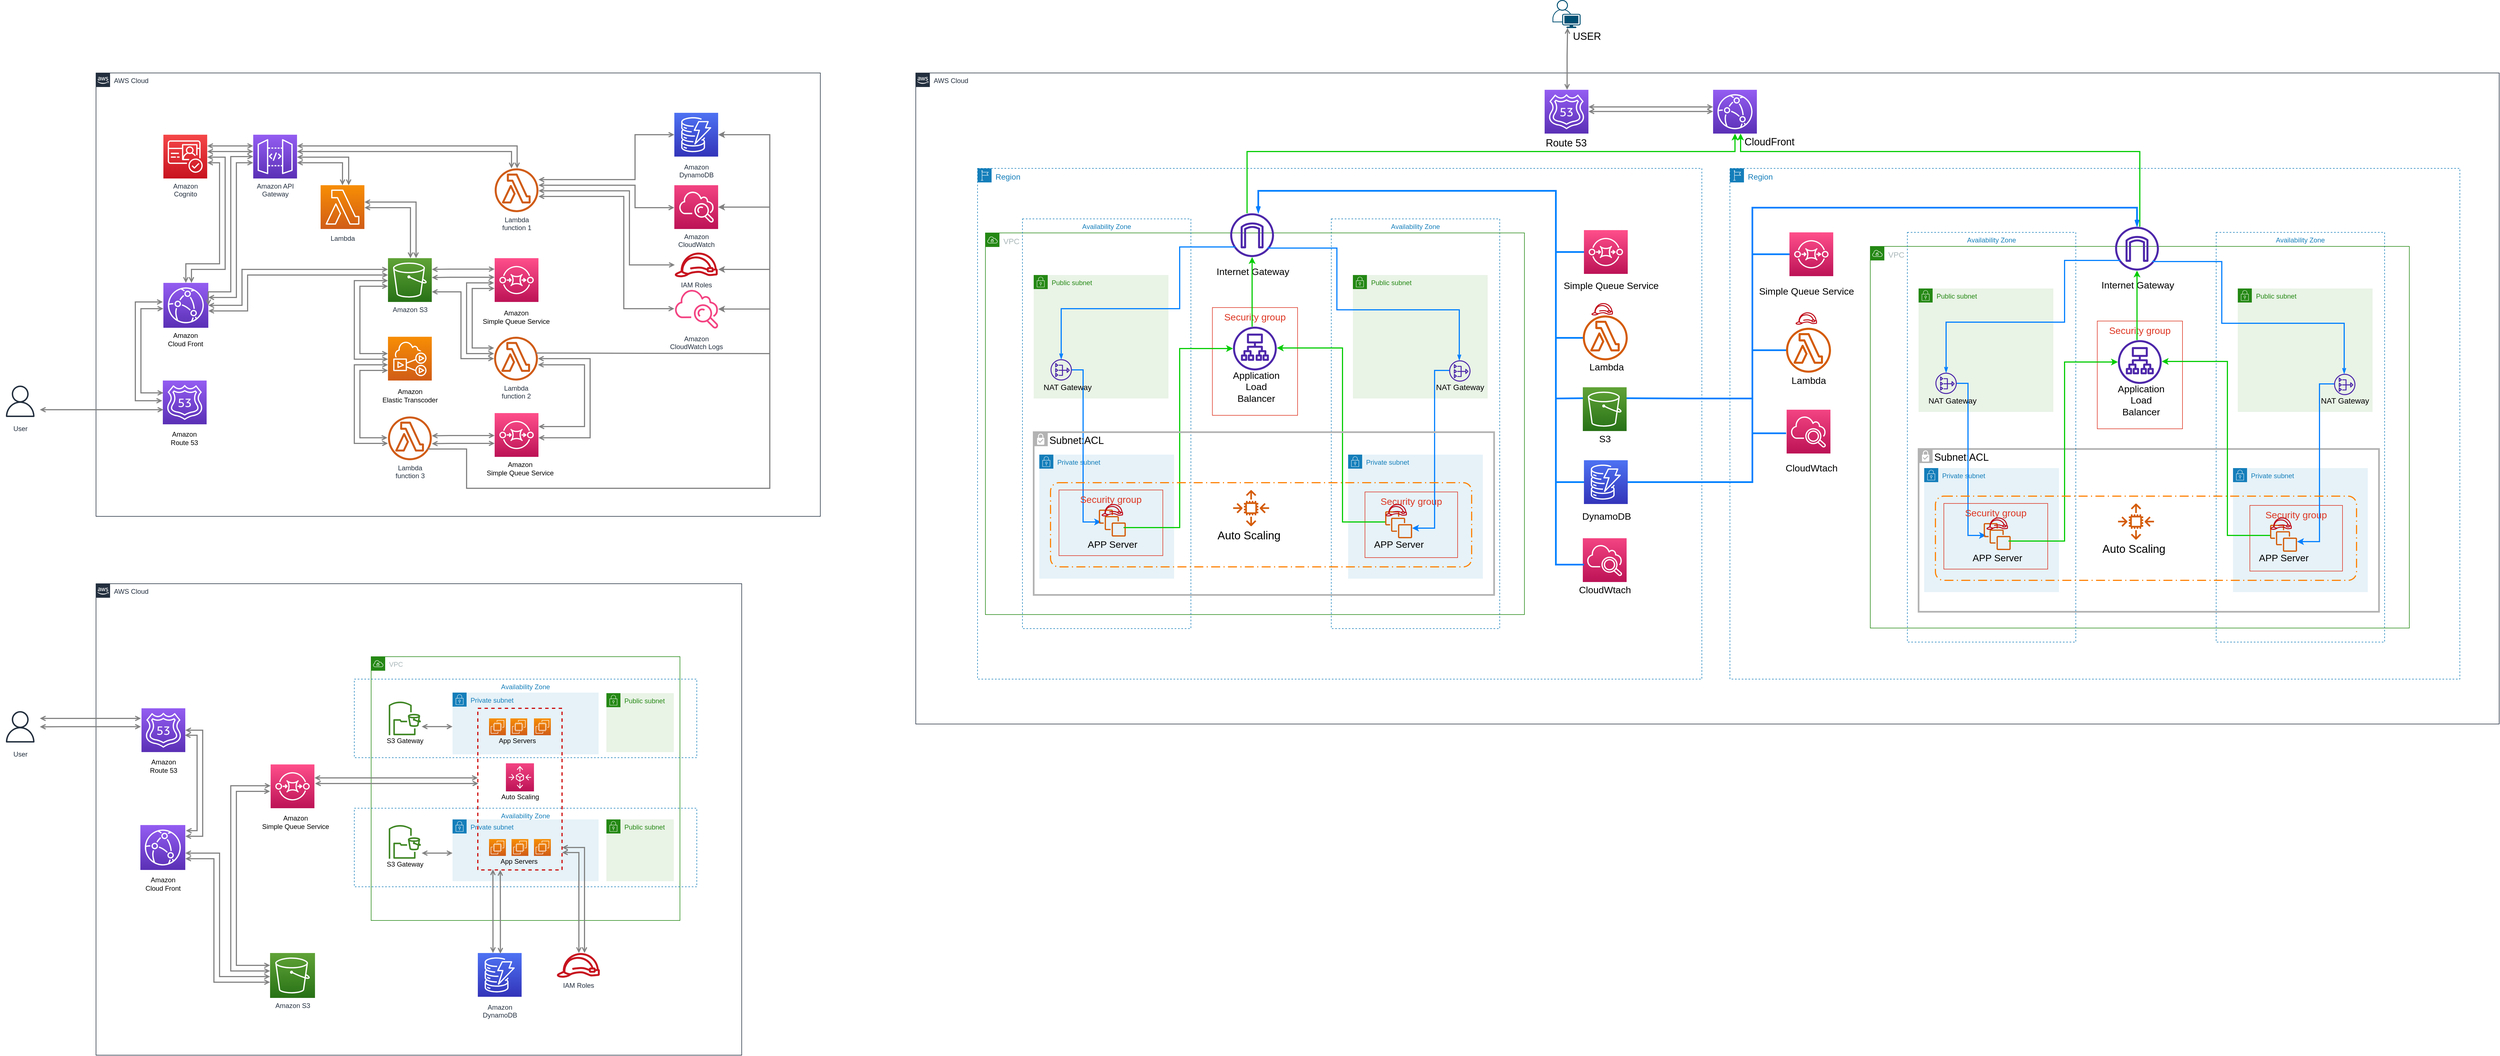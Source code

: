 <mxfile version="18.1.1" type="github">
  <diagram id="Ht1M8jgEwFfnCIfOTk4-" name="Page-1">
    <mxGraphModel dx="2585" dy="1511" grid="1" gridSize="10" guides="1" tooltips="1" connect="1" arrows="1" fold="1" page="1" pageScale="1" pageWidth="1169" pageHeight="827" math="0" shadow="0">
      <root>
        <mxCell id="0" />
        <mxCell id="1" parent="0" />
        <mxCell id="rXpL0Un035cBdJI2pf8q-1" value="AWS Cloud" style="points=[[0,0],[0.25,0],[0.5,0],[0.75,0],[1,0],[1,0.25],[1,0.5],[1,0.75],[1,1],[0.75,1],[0.5,1],[0.25,1],[0,1],[0,0.75],[0,0.5],[0,0.25]];outlineConnect=0;gradientColor=none;html=1;whiteSpace=wrap;fontSize=12;fontStyle=0;container=1;pointerEvents=0;collapsible=0;recursiveResize=0;shape=mxgraph.aws4.group;grIcon=mxgraph.aws4.group_aws_cloud_alt;strokeColor=#232F3E;fillColor=none;verticalAlign=top;align=left;spacingLeft=30;fontColor=#232F3E;dashed=0;" vertex="1" parent="1">
          <mxGeometry x="1720" y="180" width="2820" height="1160" as="geometry" />
        </mxCell>
        <mxCell id="rXpL0Un035cBdJI2pf8q-2" value="&lt;font style=&quot;font-size: 14px;&quot;&gt;Region&lt;/font&gt;" style="points=[[0,0],[0.25,0],[0.5,0],[0.75,0],[1,0],[1,0.25],[1,0.5],[1,0.75],[1,1],[0.75,1],[0.5,1],[0.25,1],[0,1],[0,0.75],[0,0.5],[0,0.25]];outlineConnect=0;gradientColor=none;html=1;whiteSpace=wrap;fontSize=12;fontStyle=0;container=1;pointerEvents=0;collapsible=0;recursiveResize=0;shape=mxgraph.aws4.group;grIcon=mxgraph.aws4.group_region;strokeColor=#147EBA;fillColor=none;verticalAlign=top;align=left;spacingLeft=30;fontColor=#147EBA;dashed=1;" vertex="1" parent="rXpL0Un035cBdJI2pf8q-1">
          <mxGeometry x="110" y="170" width="1290" height="910" as="geometry" />
        </mxCell>
        <mxCell id="rXpL0Un035cBdJI2pf8q-4" value="Availability Zone" style="fillColor=none;strokeColor=#147EBA;dashed=1;verticalAlign=top;fontStyle=0;fontColor=#147EBA;" vertex="1" parent="rXpL0Un035cBdJI2pf8q-2">
          <mxGeometry x="630" y="90" width="300" height="730" as="geometry" />
        </mxCell>
        <mxCell id="rXpL0Un035cBdJI2pf8q-5" value="&lt;font style=&quot;font-size: 14px;&quot;&gt;VPC&lt;/font&gt;" style="points=[[0,0],[0.25,0],[0.5,0],[0.75,0],[1,0],[1,0.25],[1,0.5],[1,0.75],[1,1],[0.75,1],[0.5,1],[0.25,1],[0,1],[0,0.75],[0,0.5],[0,0.25]];outlineConnect=0;gradientColor=none;html=1;whiteSpace=wrap;fontSize=12;fontStyle=0;container=1;pointerEvents=0;collapsible=0;recursiveResize=0;shape=mxgraph.aws4.group;grIcon=mxgraph.aws4.group_vpc;strokeColor=#248814;fillColor=none;verticalAlign=top;align=left;spacingLeft=30;fontColor=#AAB7B8;dashed=0;" vertex="1" parent="rXpL0Un035cBdJI2pf8q-2">
          <mxGeometry x="14" y="115" width="960" height="680" as="geometry" />
        </mxCell>
        <mxCell id="rXpL0Un035cBdJI2pf8q-6" value="Public subnet" style="points=[[0,0],[0.25,0],[0.5,0],[0.75,0],[1,0],[1,0.25],[1,0.5],[1,0.75],[1,1],[0.75,1],[0.5,1],[0.25,1],[0,1],[0,0.75],[0,0.5],[0,0.25]];outlineConnect=0;gradientColor=none;html=1;whiteSpace=wrap;fontSize=12;fontStyle=0;container=1;pointerEvents=0;collapsible=0;recursiveResize=0;shape=mxgraph.aws4.group;grIcon=mxgraph.aws4.group_security_group;grStroke=0;strokeColor=#248814;fillColor=#E9F3E6;verticalAlign=top;align=left;spacingLeft=30;fontColor=#248814;dashed=0;" vertex="1" parent="rXpL0Un035cBdJI2pf8q-5">
          <mxGeometry x="86" y="75" width="240" height="220" as="geometry" />
        </mxCell>
        <mxCell id="rXpL0Un035cBdJI2pf8q-7" value="Public subnet" style="points=[[0,0],[0.25,0],[0.5,0],[0.75,0],[1,0],[1,0.25],[1,0.5],[1,0.75],[1,1],[0.75,1],[0.5,1],[0.25,1],[0,1],[0,0.75],[0,0.5],[0,0.25]];outlineConnect=0;gradientColor=none;html=1;whiteSpace=wrap;fontSize=12;fontStyle=0;container=1;pointerEvents=0;collapsible=0;recursiveResize=0;shape=mxgraph.aws4.group;grIcon=mxgraph.aws4.group_security_group;grStroke=0;strokeColor=#248814;fillColor=#E9F3E6;verticalAlign=top;align=left;spacingLeft=30;fontColor=#248814;dashed=0;" vertex="1" parent="rXpL0Un035cBdJI2pf8q-5">
          <mxGeometry x="654.5" y="75" width="240" height="220" as="geometry" />
        </mxCell>
        <mxCell id="rXpL0Un035cBdJI2pf8q-91" value="Internet Gateway" style="text;html=1;resizable=0;autosize=1;align=center;verticalAlign=middle;points=[];fillColor=none;strokeColor=none;rounded=0;fontSize=17;fontColor=#000000;" vertex="1" parent="rXpL0Un035cBdJI2pf8q-5">
          <mxGeometry x="406" y="55" width="140" height="30" as="geometry" />
        </mxCell>
        <mxCell id="rXpL0Un035cBdJI2pf8q-3" value="Availability Zone" style="fillColor=none;strokeColor=#147EBA;dashed=1;verticalAlign=top;fontStyle=0;fontColor=#147EBA;" vertex="1" parent="rXpL0Un035cBdJI2pf8q-2">
          <mxGeometry x="80" y="90" width="300" height="730" as="geometry" />
        </mxCell>
        <mxCell id="rXpL0Un035cBdJI2pf8q-10" value="Private subnet" style="points=[[0,0],[0.25,0],[0.5,0],[0.75,0],[1,0],[1,0.25],[1,0.5],[1,0.75],[1,1],[0.75,1],[0.5,1],[0.25,1],[0,1],[0,0.75],[0,0.5],[0,0.25]];outlineConnect=0;gradientColor=none;html=1;whiteSpace=wrap;fontSize=12;fontStyle=0;container=1;pointerEvents=0;collapsible=0;recursiveResize=0;shape=mxgraph.aws4.group;grIcon=mxgraph.aws4.group_security_group;grStroke=0;strokeColor=#147EBA;fillColor=#E6F2F8;verticalAlign=top;align=left;spacingLeft=30;fontColor=#147EBA;dashed=0;" vertex="1" parent="rXpL0Un035cBdJI2pf8q-2">
          <mxGeometry x="660" y="510" width="240" height="221" as="geometry" />
        </mxCell>
        <mxCell id="rXpL0Un035cBdJI2pf8q-88" value="Security group" style="fillColor=none;strokeColor=#DD3522;verticalAlign=top;fontStyle=0;fontColor=#DD3522;fontSize=17;" vertex="1" parent="rXpL0Un035cBdJI2pf8q-2">
          <mxGeometry x="690" y="576.5" width="165" height="117" as="geometry" />
        </mxCell>
        <mxCell id="rXpL0Un035cBdJI2pf8q-8" value="Private subnet" style="points=[[0,0],[0.25,0],[0.5,0],[0.75,0],[1,0],[1,0.25],[1,0.5],[1,0.75],[1,1],[0.75,1],[0.5,1],[0.25,1],[0,1],[0,0.75],[0,0.5],[0,0.25]];outlineConnect=0;gradientColor=none;html=1;whiteSpace=wrap;fontSize=12;fontStyle=0;container=1;pointerEvents=0;collapsible=0;recursiveResize=0;shape=mxgraph.aws4.group;grIcon=mxgraph.aws4.group_security_group;grStroke=0;strokeColor=#147EBA;fillColor=#E6F2F8;verticalAlign=top;align=left;spacingLeft=30;fontColor=#147EBA;dashed=0;" vertex="1" parent="rXpL0Un035cBdJI2pf8q-2">
          <mxGeometry x="110" y="510" width="240" height="221" as="geometry" />
        </mxCell>
        <mxCell id="rXpL0Un035cBdJI2pf8q-86" value="Security group" style="fillColor=none;strokeColor=#DD3522;verticalAlign=top;fontStyle=0;fontColor=#DD3522;fontSize=17;" vertex="1" parent="rXpL0Un035cBdJI2pf8q-2">
          <mxGeometry x="418.25" y="248" width="151.75" height="192" as="geometry" />
        </mxCell>
        <mxCell id="rXpL0Un035cBdJI2pf8q-11" value="" style="sketch=0;points=[[0,0,0],[0.25,0,0],[0.5,0,0],[0.75,0,0],[1,0,0],[0,1,0],[0.25,1,0],[0.5,1,0],[0.75,1,0],[1,1,0],[0,0.25,0],[0,0.5,0],[0,0.75,0],[1,0.25,0],[1,0.5,0],[1,0.75,0]];outlineConnect=0;fontColor=#232F3E;gradientColor=#FF4F8B;gradientDirection=north;fillColor=#BC1356;strokeColor=#ffffff;dashed=0;verticalLabelPosition=bottom;verticalAlign=top;align=center;html=1;fontSize=12;fontStyle=0;aspect=fixed;shape=mxgraph.aws4.resourceIcon;resIcon=mxgraph.aws4.sqs;" vertex="1" parent="rXpL0Un035cBdJI2pf8q-2">
          <mxGeometry x="1080" y="110" width="78" height="78" as="geometry" />
        </mxCell>
        <mxCell id="rXpL0Un035cBdJI2pf8q-12" value="&lt;font style=&quot;font-size: 17px;&quot;&gt;Simple Queue Service&lt;/font&gt;" style="text;html=1;resizable=0;autosize=1;align=center;verticalAlign=middle;points=[];fillColor=none;strokeColor=none;rounded=0;" vertex="1" parent="rXpL0Un035cBdJI2pf8q-2">
          <mxGeometry x="1038" y="200" width="180" height="20" as="geometry" />
        </mxCell>
        <mxCell id="rXpL0Un035cBdJI2pf8q-13" value="" style="sketch=0;outlineConnect=0;fontColor=#232F3E;gradientColor=none;fillColor=#4D27AA;strokeColor=none;dashed=0;verticalLabelPosition=bottom;verticalAlign=top;align=center;html=1;fontSize=12;fontStyle=0;aspect=fixed;pointerEvents=1;shape=mxgraph.aws4.internet_gateway;" vertex="1" parent="rXpL0Un035cBdJI2pf8q-2">
          <mxGeometry x="450" y="80" width="78" height="78" as="geometry" />
        </mxCell>
        <mxCell id="rXpL0Un035cBdJI2pf8q-18" value="" style="sketch=0;outlineConnect=0;fontColor=#232F3E;gradientColor=none;fillColor=#D45B07;strokeColor=none;dashed=0;verticalLabelPosition=bottom;verticalAlign=top;align=center;html=1;fontSize=12;fontStyle=0;aspect=fixed;pointerEvents=1;shape=mxgraph.aws4.lambda_function;" vertex="1" parent="rXpL0Un035cBdJI2pf8q-2">
          <mxGeometry x="1078" y="262" width="80" height="80" as="geometry" />
        </mxCell>
        <mxCell id="rXpL0Un035cBdJI2pf8q-19" value="" style="sketch=0;points=[[0,0,0],[0.25,0,0],[0.5,0,0],[0.75,0,0],[1,0,0],[0,1,0],[0.25,1,0],[0.5,1,0],[0.75,1,0],[1,1,0],[0,0.25,0],[0,0.5,0],[0,0.75,0],[1,0.25,0],[1,0.5,0],[1,0.75,0]];outlineConnect=0;fontColor=#232F3E;gradientColor=#60A337;gradientDirection=north;fillColor=#277116;strokeColor=#ffffff;dashed=0;verticalLabelPosition=bottom;verticalAlign=top;align=center;html=1;fontSize=12;fontStyle=0;aspect=fixed;shape=mxgraph.aws4.resourceIcon;resIcon=mxgraph.aws4.s3;" vertex="1" parent="rXpL0Un035cBdJI2pf8q-2">
          <mxGeometry x="1078" y="390" width="78" height="78" as="geometry" />
        </mxCell>
        <mxCell id="rXpL0Un035cBdJI2pf8q-21" value="" style="sketch=0;points=[[0,0,0],[0.25,0,0],[0.5,0,0],[0.75,0,0],[1,0,0],[0,1,0],[0.25,1,0],[0.5,1,0],[0.75,1,0],[1,1,0],[0,0.25,0],[0,0.5,0],[0,0.75,0],[1,0.25,0],[1,0.5,0],[1,0.75,0]];outlineConnect=0;fontColor=#232F3E;gradientColor=#4D72F3;gradientDirection=north;fillColor=#3334B9;strokeColor=#ffffff;dashed=0;verticalLabelPosition=bottom;verticalAlign=top;align=center;html=1;fontSize=12;fontStyle=0;aspect=fixed;shape=mxgraph.aws4.resourceIcon;resIcon=mxgraph.aws4.dynamodb;" vertex="1" parent="rXpL0Un035cBdJI2pf8q-2">
          <mxGeometry x="1080" y="520" width="78" height="78" as="geometry" />
        </mxCell>
        <mxCell id="rXpL0Un035cBdJI2pf8q-22" value="" style="sketch=0;points=[[0,0,0],[0.25,0,0],[0.5,0,0],[0.75,0,0],[1,0,0],[0,1,0],[0.25,1,0],[0.5,1,0],[0.75,1,0],[1,1,0],[0,0.25,0],[0,0.5,0],[0,0.75,0],[1,0.25,0],[1,0.5,0],[1,0.75,0]];points=[[0,0,0],[0.25,0,0],[0.5,0,0],[0.75,0,0],[1,0,0],[0,1,0],[0.25,1,0],[0.5,1,0],[0.75,1,0],[1,1,0],[0,0.25,0],[0,0.5,0],[0,0.75,0],[1,0.25,0],[1,0.5,0],[1,0.75,0]];outlineConnect=0;fontColor=#232F3E;gradientColor=#F34482;gradientDirection=north;fillColor=#BC1356;strokeColor=#ffffff;dashed=0;verticalLabelPosition=bottom;verticalAlign=top;align=center;html=1;fontSize=12;fontStyle=0;aspect=fixed;shape=mxgraph.aws4.resourceIcon;resIcon=mxgraph.aws4.cloudwatch_2;" vertex="1" parent="rXpL0Un035cBdJI2pf8q-2">
          <mxGeometry x="1078" y="659" width="78" height="78" as="geometry" />
        </mxCell>
        <mxCell id="rXpL0Un035cBdJI2pf8q-90" value="" style="edgeStyle=orthogonalEdgeStyle;rounded=0;orthogonalLoop=1;jettySize=auto;html=1;fontSize=17;fontColor=#000000;entryX=0.405;entryY=0.487;entryDx=0;entryDy=0;entryPerimeter=0;strokeWidth=2;strokeColor=#007FFF;" edge="1" parent="rXpL0Un035cBdJI2pf8q-2" source="rXpL0Un035cBdJI2pf8q-16" target="rXpL0Un035cBdJI2pf8q-87">
          <mxGeometry relative="1" as="geometry">
            <mxPoint x="170.037" y="519" as="targetPoint" />
            <Array as="points">
              <mxPoint x="188" y="359" />
              <mxPoint x="188" y="630" />
            </Array>
          </mxGeometry>
        </mxCell>
        <mxCell id="rXpL0Un035cBdJI2pf8q-16" value="" style="sketch=0;outlineConnect=0;fontColor=#232F3E;gradientColor=none;fillColor=#4D27AA;strokeColor=none;dashed=0;verticalLabelPosition=bottom;verticalAlign=top;align=center;html=1;fontSize=12;fontStyle=0;aspect=fixed;pointerEvents=1;shape=mxgraph.aws4.nat_gateway;" vertex="1" parent="rXpL0Un035cBdJI2pf8q-2">
          <mxGeometry x="130" y="340" width="38" height="38" as="geometry" />
        </mxCell>
        <mxCell id="rXpL0Un035cBdJI2pf8q-23" value="NAT Gateway" style="text;html=1;resizable=0;autosize=1;align=center;verticalAlign=middle;points=[];fillColor=none;strokeColor=none;rounded=0;fontSize=14;" vertex="1" parent="rXpL0Un035cBdJI2pf8q-2">
          <mxGeometry x="110" y="380" width="100" height="20" as="geometry" />
        </mxCell>
        <mxCell id="rXpL0Un035cBdJI2pf8q-24" value="" style="sketch=0;outlineConnect=0;fontColor=#232F3E;gradientColor=none;fillColor=#4D27AA;strokeColor=none;dashed=0;verticalLabelPosition=bottom;verticalAlign=top;align=center;html=1;fontSize=12;fontStyle=0;aspect=fixed;pointerEvents=1;shape=mxgraph.aws4.nat_gateway;" vertex="1" parent="rXpL0Un035cBdJI2pf8q-2">
          <mxGeometry x="840" y="342" width="38" height="38" as="geometry" />
        </mxCell>
        <mxCell id="rXpL0Un035cBdJI2pf8q-25" value="NAT Gateway" style="text;html=1;resizable=0;autosize=1;align=center;verticalAlign=middle;points=[];fillColor=none;strokeColor=none;rounded=0;fontSize=14;" vertex="1" parent="rXpL0Un035cBdJI2pf8q-2">
          <mxGeometry x="809" y="380" width="100" height="20" as="geometry" />
        </mxCell>
        <mxCell id="rXpL0Un035cBdJI2pf8q-17" value="" style="sketch=0;outlineConnect=0;fontColor=#232F3E;gradientColor=none;fillColor=#4D27AA;strokeColor=none;dashed=0;verticalLabelPosition=bottom;verticalAlign=top;align=center;html=1;fontSize=12;fontStyle=0;aspect=fixed;pointerEvents=1;shape=mxgraph.aws4.application_load_balancer;" vertex="1" parent="rXpL0Un035cBdJI2pf8q-2">
          <mxGeometry x="455" y="282" width="78" height="78" as="geometry" />
        </mxCell>
        <mxCell id="rXpL0Un035cBdJI2pf8q-27" value="" style="sketch=0;outlineConnect=0;fontColor=#232F3E;gradientColor=none;fillColor=#D45B07;strokeColor=none;dashed=0;verticalLabelPosition=bottom;verticalAlign=top;align=center;html=1;fontSize=12;fontStyle=0;aspect=fixed;pointerEvents=1;shape=mxgraph.aws4.auto_scaling2;" vertex="1" parent="rXpL0Un035cBdJI2pf8q-2">
          <mxGeometry x="455" y="573" width="64.5" height="64.5" as="geometry" />
        </mxCell>
        <mxCell id="rXpL0Un035cBdJI2pf8q-28" value="&lt;font style=&quot;font-size: 17px;&quot;&gt;Application &lt;br&gt;Load &lt;br&gt;Balancer&lt;/font&gt;" style="text;html=1;resizable=0;autosize=1;align=center;verticalAlign=middle;points=[];fillColor=none;strokeColor=none;rounded=0;fontSize=14;" vertex="1" parent="rXpL0Un035cBdJI2pf8q-2">
          <mxGeometry x="445.5" y="360" width="100" height="60" as="geometry" />
        </mxCell>
        <mxCell id="rXpL0Un035cBdJI2pf8q-29" value="&lt;a style=&quot;text-decoration-line: none; -webkit-tap-highlight-color: rgba(0, 0, 0, 0.1); outline: 0px; font-family: arial, sans-serif; font-size: small; text-align: left; background-color: rgb(255, 255, 255);&quot; data-ved=&quot;2ahUKEwjeqJL6hPP3AhWjgFYBHTTMAuYQFnoECBAQAQ&quot; href=&quot;https://aws.amazon.com/autoscaling/&quot;&gt;&lt;h3 style=&quot;font-weight: normal; margin: 0px 0px 3px; padding: 10px 0px 0px; font-size: 20px; line-height: 1.3; display: inline-block;&quot; class=&quot;LC20lb MBeuO DKV0Md&quot;&gt;&lt;font color=&quot;#000000&quot;&gt;Auto Scaling&lt;/font&gt;&lt;/h3&gt;&lt;/a&gt;" style="text;html=1;resizable=0;autosize=1;align=center;verticalAlign=middle;points=[];fillColor=none;strokeColor=none;rounded=0;fontSize=17;" vertex="1" parent="rXpL0Un035cBdJI2pf8q-2">
          <mxGeometry x="418.25" y="630" width="130" height="40" as="geometry" />
        </mxCell>
        <mxCell id="rXpL0Un035cBdJI2pf8q-30" value="" style="sketch=0;outlineConnect=0;fontColor=#232F3E;gradientColor=none;fillColor=#D45B07;strokeColor=none;dashed=0;verticalLabelPosition=bottom;verticalAlign=top;align=center;html=1;fontSize=12;fontStyle=0;aspect=fixed;pointerEvents=1;shape=mxgraph.aws4.instances;" vertex="1" parent="rXpL0Un035cBdJI2pf8q-2">
          <mxGeometry x="216" y="608" width="48" height="48" as="geometry" />
        </mxCell>
        <mxCell id="rXpL0Un035cBdJI2pf8q-84" value="APP Server" style="text;html=1;resizable=0;autosize=1;align=center;verticalAlign=middle;points=[];fillColor=none;strokeColor=none;rounded=0;fontSize=17;fontColor=#000000;" vertex="1" parent="rXpL0Un035cBdJI2pf8q-2">
          <mxGeometry x="190" y="656" width="100" height="30" as="geometry" />
        </mxCell>
        <mxCell id="rXpL0Un035cBdJI2pf8q-85" value="APP Server" style="text;html=1;resizable=0;autosize=1;align=center;verticalAlign=middle;points=[];fillColor=none;strokeColor=none;rounded=0;fontSize=17;fontColor=#000000;" vertex="1" parent="rXpL0Un035cBdJI2pf8q-2">
          <mxGeometry x="700" y="656" width="100" height="30" as="geometry" />
        </mxCell>
        <mxCell id="rXpL0Un035cBdJI2pf8q-87" value="Security group" style="fillColor=none;strokeColor=#DD3522;verticalAlign=top;fontStyle=0;fontColor=#DD3522;fontSize=17;" vertex="1" parent="rXpL0Un035cBdJI2pf8q-2">
          <mxGeometry x="145" y="573" width="185" height="117" as="geometry" />
        </mxCell>
        <mxCell id="rXpL0Un035cBdJI2pf8q-92" value="" style="edgeStyle=orthogonalEdgeStyle;html=1;endArrow=none;elbow=vertical;startArrow=openThin;startFill=0;strokeColor=#007FFF;rounded=0;fontSize=17;fontColor=#000000;strokeWidth=2;entryX=0.128;entryY=0.769;entryDx=0;entryDy=0;entryPerimeter=0;" edge="1" parent="rXpL0Un035cBdJI2pf8q-2" source="rXpL0Un035cBdJI2pf8q-16" target="rXpL0Un035cBdJI2pf8q-13">
          <mxGeometry width="100" relative="1" as="geometry">
            <mxPoint x="350" y="380" as="sourcePoint" />
            <mxPoint x="450" y="380" as="targetPoint" />
            <Array as="points">
              <mxPoint x="149" y="250" />
              <mxPoint x="360" y="250" />
              <mxPoint x="360" y="140" />
            </Array>
          </mxGeometry>
        </mxCell>
        <mxCell id="rXpL0Un035cBdJI2pf8q-93" value="" style="edgeStyle=orthogonalEdgeStyle;html=1;endArrow=none;elbow=vertical;startArrow=openThin;startFill=0;strokeColor=#007FFF;rounded=0;fontSize=17;fontColor=#000000;strokeWidth=2;entryX=0.867;entryY=0.771;entryDx=0;entryDy=0;entryPerimeter=0;" edge="1" parent="rXpL0Un035cBdJI2pf8q-2" target="rXpL0Un035cBdJI2pf8q-13">
          <mxGeometry width="100" relative="1" as="geometry">
            <mxPoint x="858.0" y="342" as="sourcePoint" />
            <mxPoint x="1159" y="142.0" as="targetPoint" />
            <Array as="points">
              <mxPoint x="858" y="252" />
              <mxPoint x="640" y="252" />
              <mxPoint x="640" y="142" />
              <mxPoint x="518" y="142" />
            </Array>
          </mxGeometry>
        </mxCell>
        <mxCell id="rXpL0Un035cBdJI2pf8q-94" value="" style="edgeStyle=orthogonalEdgeStyle;rounded=0;orthogonalLoop=1;jettySize=auto;html=1;fontSize=17;fontColor=#000000;strokeWidth=2;strokeColor=#007FFF;" edge="1" parent="rXpL0Un035cBdJI2pf8q-2" source="rXpL0Un035cBdJI2pf8q-24">
          <mxGeometry relative="1" as="geometry">
            <mxPoint x="794" y="359.997" as="sourcePoint" />
            <mxPoint x="774" y="640.96" as="targetPoint" />
            <Array as="points">
              <mxPoint x="814" y="360" />
              <mxPoint x="814" y="641" />
            </Array>
          </mxGeometry>
        </mxCell>
        <mxCell id="rXpL0Un035cBdJI2pf8q-95" value="" style="edgeStyle=orthogonalEdgeStyle;rounded=0;orthogonalLoop=1;jettySize=auto;html=1;fontSize=17;fontColor=#000000;strokeWidth=2;strokeColor=#00CC00;exitX=0.622;exitY=0.573;exitDx=0;exitDy=0;exitPerimeter=0;" edge="1" parent="rXpL0Un035cBdJI2pf8q-2" source="rXpL0Un035cBdJI2pf8q-87" target="rXpL0Un035cBdJI2pf8q-17">
          <mxGeometry relative="1" as="geometry">
            <mxPoint x="340.0" y="398.95" as="sourcePoint" />
            <mxPoint x="391.925" y="669.929" as="targetPoint" />
            <Array as="points">
              <mxPoint x="360" y="640" />
              <mxPoint x="360" y="321" />
            </Array>
          </mxGeometry>
        </mxCell>
        <mxCell id="rXpL0Un035cBdJI2pf8q-96" value="" style="edgeStyle=orthogonalEdgeStyle;rounded=0;orthogonalLoop=1;jettySize=auto;html=1;fontSize=17;fontColor=#000000;strokeWidth=2;strokeColor=#00CC00;" edge="1" parent="rXpL0Un035cBdJI2pf8q-2" source="rXpL0Un035cBdJI2pf8q-82" target="rXpL0Un035cBdJI2pf8q-17">
          <mxGeometry relative="1" as="geometry">
            <mxPoint x="720" y="650" as="sourcePoint" />
            <mxPoint x="465" y="331.0" as="targetPoint" />
            <Array as="points">
              <mxPoint x="650" y="630" />
              <mxPoint x="650" y="320" />
            </Array>
          </mxGeometry>
        </mxCell>
        <mxCell id="rXpL0Un035cBdJI2pf8q-82" value="" style="sketch=0;outlineConnect=0;fontColor=#232F3E;gradientColor=none;fillColor=#D45B07;strokeColor=none;dashed=0;verticalLabelPosition=bottom;verticalAlign=top;align=center;html=1;fontSize=12;fontStyle=0;aspect=fixed;pointerEvents=1;shape=mxgraph.aws4.instances;" vertex="1" parent="rXpL0Un035cBdJI2pf8q-2">
          <mxGeometry x="726" y="611" width="48" height="48" as="geometry" />
        </mxCell>
        <mxCell id="rXpL0Un035cBdJI2pf8q-26" value="" style="rounded=1;arcSize=10;dashed=1;fillColor=none;gradientColor=none;dashPattern=8 3 1 3;strokeWidth=2;fontSize=14;strokeColor=#FF8000;" vertex="1" parent="rXpL0Un035cBdJI2pf8q-2">
          <mxGeometry x="130" y="560" width="750" height="150" as="geometry" />
        </mxCell>
        <mxCell id="rXpL0Un035cBdJI2pf8q-97" value="" style="edgeStyle=orthogonalEdgeStyle;rounded=0;orthogonalLoop=1;jettySize=auto;html=1;fontSize=17;fontColor=#000000;strokeWidth=2;strokeColor=#00CC00;" edge="1" parent="rXpL0Un035cBdJI2pf8q-2" source="rXpL0Un035cBdJI2pf8q-17" target="rXpL0Un035cBdJI2pf8q-13">
          <mxGeometry relative="1" as="geometry">
            <mxPoint x="736" y="640" as="sourcePoint" />
            <mxPoint x="543" y="330" as="targetPoint" />
            <Array as="points">
              <mxPoint x="489" y="250" />
              <mxPoint x="489" y="250" />
            </Array>
          </mxGeometry>
        </mxCell>
        <mxCell id="rXpL0Un035cBdJI2pf8q-98" value="" style="sketch=0;outlineConnect=0;fontColor=#232F3E;gradientColor=none;fillColor=#BF0816;strokeColor=none;dashed=0;verticalLabelPosition=bottom;verticalAlign=top;align=center;html=1;fontSize=12;fontStyle=0;aspect=fixed;pointerEvents=1;shape=mxgraph.aws4.role;" vertex="1" parent="rXpL0Un035cBdJI2pf8q-2">
          <mxGeometry x="220.5" y="598" width="39" height="22" as="geometry" />
        </mxCell>
        <mxCell id="rXpL0Un035cBdJI2pf8q-99" value="" style="sketch=0;outlineConnect=0;fontColor=#232F3E;gradientColor=none;fillColor=#BF0816;strokeColor=none;dashed=0;verticalLabelPosition=bottom;verticalAlign=top;align=center;html=1;fontSize=12;fontStyle=0;aspect=fixed;pointerEvents=1;shape=mxgraph.aws4.role;" vertex="1" parent="rXpL0Un035cBdJI2pf8q-2">
          <mxGeometry x="726" y="598" width="39" height="22" as="geometry" />
        </mxCell>
        <mxCell id="rXpL0Un035cBdJI2pf8q-100" value="" style="sketch=0;outlineConnect=0;fontColor=#232F3E;gradientColor=none;fillColor=#BF0816;strokeColor=none;dashed=0;verticalLabelPosition=bottom;verticalAlign=top;align=center;html=1;fontSize=12;fontStyle=0;aspect=fixed;pointerEvents=1;shape=mxgraph.aws4.role;" vertex="1" parent="rXpL0Un035cBdJI2pf8q-2">
          <mxGeometry x="1093" y="240" width="39" height="22" as="geometry" />
        </mxCell>
        <mxCell id="rXpL0Un035cBdJI2pf8q-101" value="" style="edgeStyle=orthogonalEdgeStyle;html=1;endArrow=none;elbow=vertical;startArrow=openThin;startFill=0;strokeColor=#007FFF;rounded=0;fontSize=17;fontColor=#000000;strokeWidth=3;" edge="1" parent="rXpL0Un035cBdJI2pf8q-2" source="rXpL0Un035cBdJI2pf8q-13" target="rXpL0Un035cBdJI2pf8q-11">
          <mxGeometry width="100" relative="1" as="geometry">
            <mxPoint x="868" y="352" as="sourcePoint" />
            <mxPoint x="527.626" y="150.138" as="targetPoint" />
            <Array as="points">
              <mxPoint x="500" y="40" />
              <mxPoint x="1030" y="40" />
              <mxPoint x="1030" y="149" />
            </Array>
          </mxGeometry>
        </mxCell>
        <mxCell id="rXpL0Un035cBdJI2pf8q-103" value="Lambda" style="text;html=1;resizable=0;autosize=1;align=center;verticalAlign=middle;points=[];fillColor=none;strokeColor=none;rounded=0;fontSize=17;fontColor=#000000;" vertex="1" parent="rXpL0Un035cBdJI2pf8q-2">
          <mxGeometry x="1080" y="340" width="80" height="30" as="geometry" />
        </mxCell>
        <mxCell id="rXpL0Un035cBdJI2pf8q-104" value="" style="endArrow=none;html=1;rounded=0;fontSize=17;fontColor=#000000;strokeColor=#007FFF;strokeWidth=3;exitX=0;exitY=0.25;exitDx=0;exitDy=0;exitPerimeter=0;" edge="1" parent="rXpL0Un035cBdJI2pf8q-2" source="rXpL0Un035cBdJI2pf8q-19">
          <mxGeometry width="50" height="50" relative="1" as="geometry">
            <mxPoint x="1078.001" y="452" as="sourcePoint" />
            <mxPoint x="1030" y="300" as="targetPoint" />
            <Array as="points">
              <mxPoint x="1030" y="410" />
            </Array>
          </mxGeometry>
        </mxCell>
        <mxCell id="rXpL0Un035cBdJI2pf8q-105" value="S3" style="text;html=1;resizable=0;autosize=1;align=center;verticalAlign=middle;points=[];fillColor=none;strokeColor=none;rounded=0;fontSize=17;fontColor=#000000;" vertex="1" parent="rXpL0Un035cBdJI2pf8q-2">
          <mxGeometry x="1097" y="468" width="40" height="30" as="geometry" />
        </mxCell>
        <mxCell id="rXpL0Un035cBdJI2pf8q-106" value="" style="endArrow=none;html=1;rounded=0;fontSize=17;fontColor=#000000;strokeColor=#007FFF;strokeWidth=3;exitX=0;exitY=0.5;exitDx=0;exitDy=0;exitPerimeter=0;" edge="1" parent="rXpL0Un035cBdJI2pf8q-2" source="rXpL0Un035cBdJI2pf8q-21">
          <mxGeometry width="50" height="50" relative="1" as="geometry">
            <mxPoint x="1078.0" y="519.5" as="sourcePoint" />
            <mxPoint x="1030" y="410" as="targetPoint" />
            <Array as="points">
              <mxPoint x="1030" y="559" />
            </Array>
          </mxGeometry>
        </mxCell>
        <mxCell id="rXpL0Un035cBdJI2pf8q-107" value="" style="endArrow=none;html=1;rounded=0;fontSize=17;fontColor=#000000;strokeColor=#007FFF;strokeWidth=3;exitX=0;exitY=0.5;exitDx=0;exitDy=0;exitPerimeter=0;" edge="1" parent="rXpL0Un035cBdJI2pf8q-2">
          <mxGeometry width="50" height="50" relative="1" as="geometry">
            <mxPoint x="1080" y="706" as="sourcePoint" />
            <mxPoint x="1030" y="557" as="targetPoint" />
            <Array as="points">
              <mxPoint x="1030" y="706" />
            </Array>
          </mxGeometry>
        </mxCell>
        <mxCell id="rXpL0Un035cBdJI2pf8q-108" value="DynamoDB" style="text;html=1;resizable=0;autosize=1;align=center;verticalAlign=middle;points=[];fillColor=none;strokeColor=none;rounded=0;fontSize=17;fontColor=#000000;" vertex="1" parent="rXpL0Un035cBdJI2pf8q-2">
          <mxGeometry x="1070" y="605.5" width="100" height="30" as="geometry" />
        </mxCell>
        <mxCell id="rXpL0Un035cBdJI2pf8q-109" value="CloudWtach" style="text;html=1;resizable=0;autosize=1;align=center;verticalAlign=middle;points=[];fillColor=none;strokeColor=none;rounded=0;fontSize=17;fontColor=#000000;" vertex="1" parent="rXpL0Un035cBdJI2pf8q-2">
          <mxGeometry x="1062" y="737" width="110" height="30" as="geometry" />
        </mxCell>
        <mxCell id="rXpL0Un035cBdJI2pf8q-164" value="" style="endArrow=none;html=1;rounded=0;fontSize=17;fontColor=#000000;strokeColor=#007FFF;strokeWidth=3;entryX=1;entryY=0.25;entryDx=0;entryDy=0;entryPerimeter=0;" edge="1" parent="rXpL0Un035cBdJI2pf8q-2" target="rXpL0Un035cBdJI2pf8q-19">
          <mxGeometry width="50" height="50" relative="1" as="geometry">
            <mxPoint x="1380" y="410" as="sourcePoint" />
            <mxPoint x="1200" y="420" as="targetPoint" />
            <Array as="points">
              <mxPoint x="1270" y="410" />
            </Array>
          </mxGeometry>
        </mxCell>
        <mxCell id="rXpL0Un035cBdJI2pf8q-14" value="" style="sketch=0;points=[[0,0,0],[0.25,0,0],[0.5,0,0],[0.75,0,0],[1,0,0],[0,1,0],[0.25,1,0],[0.5,1,0],[0.75,1,0],[1,1,0],[0,0.25,0],[0,0.5,0],[0,0.75,0],[1,0.25,0],[1,0.5,0],[1,0.75,0]];outlineConnect=0;fontColor=#232F3E;gradientColor=#945DF2;gradientDirection=north;fillColor=#5A30B5;strokeColor=#ffffff;dashed=0;verticalLabelPosition=bottom;verticalAlign=top;align=center;html=1;fontSize=12;fontStyle=0;aspect=fixed;shape=mxgraph.aws4.resourceIcon;resIcon=mxgraph.aws4.route_53;" vertex="1" parent="rXpL0Un035cBdJI2pf8q-1">
          <mxGeometry x="1120" y="30" width="78" height="78" as="geometry" />
        </mxCell>
        <mxCell id="rXpL0Un035cBdJI2pf8q-15" value="" style="sketch=0;points=[[0,0,0],[0.25,0,0],[0.5,0,0],[0.75,0,0],[1,0,0],[0,1,0],[0.25,1,0],[0.5,1,0],[0.75,1,0],[1,1,0],[0,0.25,0],[0,0.5,0],[0,0.75,0],[1,0.25,0],[1,0.5,0],[1,0.75,0]];outlineConnect=0;fontColor=#232F3E;gradientColor=#945DF2;gradientDirection=north;fillColor=#5A30B5;strokeColor=#ffffff;dashed=0;verticalLabelPosition=bottom;verticalAlign=top;align=center;html=1;fontSize=12;fontStyle=0;aspect=fixed;shape=mxgraph.aws4.resourceIcon;resIcon=mxgraph.aws4.cloudfront;" vertex="1" parent="rXpL0Un035cBdJI2pf8q-1">
          <mxGeometry x="1420" y="30" width="78" height="78" as="geometry" />
        </mxCell>
        <mxCell id="rXpL0Un035cBdJI2pf8q-110" value="&lt;font style=&quot;font-size: 14px;&quot;&gt;Region&lt;/font&gt;" style="points=[[0,0],[0.25,0],[0.5,0],[0.75,0],[1,0],[1,0.25],[1,0.5],[1,0.75],[1,1],[0.75,1],[0.5,1],[0.25,1],[0,1],[0,0.75],[0,0.5],[0,0.25]];outlineConnect=0;gradientColor=none;html=1;whiteSpace=wrap;fontSize=12;fontStyle=0;container=1;pointerEvents=0;collapsible=0;recursiveResize=0;shape=mxgraph.aws4.group;grIcon=mxgraph.aws4.group_region;strokeColor=#147EBA;fillColor=none;verticalAlign=top;align=left;spacingLeft=30;fontColor=#147EBA;dashed=1;" vertex="1" parent="rXpL0Un035cBdJI2pf8q-1">
          <mxGeometry x="1450" y="170" width="1300" height="910" as="geometry" />
        </mxCell>
        <mxCell id="rXpL0Un035cBdJI2pf8q-111" value="Availability Zone" style="fillColor=none;strokeColor=#147EBA;dashed=1;verticalAlign=top;fontStyle=0;fontColor=#147EBA;" vertex="1" parent="rXpL0Un035cBdJI2pf8q-110">
          <mxGeometry x="866" y="114" width="300" height="730" as="geometry" />
        </mxCell>
        <mxCell id="rXpL0Un035cBdJI2pf8q-112" value="&lt;font style=&quot;font-size: 14px;&quot;&gt;VPC&lt;/font&gt;" style="points=[[0,0],[0.25,0],[0.5,0],[0.75,0],[1,0],[1,0.25],[1,0.5],[1,0.75],[1,1],[0.75,1],[0.5,1],[0.25,1],[0,1],[0,0.75],[0,0.5],[0,0.25]];outlineConnect=0;gradientColor=none;html=1;whiteSpace=wrap;fontSize=12;fontStyle=0;container=1;pointerEvents=0;collapsible=0;recursiveResize=0;shape=mxgraph.aws4.group;grIcon=mxgraph.aws4.group_vpc;strokeColor=#248814;fillColor=none;verticalAlign=top;align=left;spacingLeft=30;fontColor=#AAB7B8;dashed=0;" vertex="1" parent="rXpL0Un035cBdJI2pf8q-110">
          <mxGeometry x="250" y="139" width="960" height="680" as="geometry" />
        </mxCell>
        <mxCell id="rXpL0Un035cBdJI2pf8q-113" value="Public subnet" style="points=[[0,0],[0.25,0],[0.5,0],[0.75,0],[1,0],[1,0.25],[1,0.5],[1,0.75],[1,1],[0.75,1],[0.5,1],[0.25,1],[0,1],[0,0.75],[0,0.5],[0,0.25]];outlineConnect=0;gradientColor=none;html=1;whiteSpace=wrap;fontSize=12;fontStyle=0;container=1;pointerEvents=0;collapsible=0;recursiveResize=0;shape=mxgraph.aws4.group;grIcon=mxgraph.aws4.group_security_group;grStroke=0;strokeColor=#248814;fillColor=#E9F3E6;verticalAlign=top;align=left;spacingLeft=30;fontColor=#248814;dashed=0;" vertex="1" parent="rXpL0Un035cBdJI2pf8q-112">
          <mxGeometry x="86" y="75" width="240" height="220" as="geometry" />
        </mxCell>
        <mxCell id="rXpL0Un035cBdJI2pf8q-114" value="Public subnet" style="points=[[0,0],[0.25,0],[0.5,0],[0.75,0],[1,0],[1,0.25],[1,0.5],[1,0.75],[1,1],[0.75,1],[0.5,1],[0.25,1],[0,1],[0,0.75],[0,0.5],[0,0.25]];outlineConnect=0;gradientColor=none;html=1;whiteSpace=wrap;fontSize=12;fontStyle=0;container=1;pointerEvents=0;collapsible=0;recursiveResize=0;shape=mxgraph.aws4.group;grIcon=mxgraph.aws4.group_security_group;grStroke=0;strokeColor=#248814;fillColor=#E9F3E6;verticalAlign=top;align=left;spacingLeft=30;fontColor=#248814;dashed=0;" vertex="1" parent="rXpL0Un035cBdJI2pf8q-112">
          <mxGeometry x="654.5" y="75" width="240" height="220" as="geometry" />
        </mxCell>
        <mxCell id="rXpL0Un035cBdJI2pf8q-115" value="Internet Gateway" style="text;html=1;resizable=0;autosize=1;align=center;verticalAlign=middle;points=[];fillColor=none;strokeColor=none;rounded=0;fontSize=17;fontColor=#000000;" vertex="1" parent="rXpL0Un035cBdJI2pf8q-112">
          <mxGeometry x="406" y="55" width="140" height="30" as="geometry" />
        </mxCell>
        <mxCell id="rXpL0Un035cBdJI2pf8q-177" value="Subnet:ACL" style="shape=mxgraph.ibm.box;prType=subnet;fontStyle=0;verticalAlign=top;align=left;spacingLeft=32;spacingTop=4;fillColor=none;rounded=0;whiteSpace=wrap;html=1;strokeColor=#B3B3B3;strokeWidth=3;dashed=0;container=1;spacing=-4;collapsible=0;expand=0;recursiveResize=0;fontSize=18;fontColor=#000000;" vertex="1" parent="rXpL0Un035cBdJI2pf8q-112">
          <mxGeometry x="86" y="361" width="820" height="290" as="geometry" />
        </mxCell>
        <mxCell id="rXpL0Un035cBdJI2pf8q-116" value="Availability Zone" style="fillColor=none;strokeColor=#147EBA;dashed=1;verticalAlign=top;fontStyle=0;fontColor=#147EBA;" vertex="1" parent="rXpL0Un035cBdJI2pf8q-110">
          <mxGeometry x="316" y="114" width="300" height="730" as="geometry" />
        </mxCell>
        <mxCell id="rXpL0Un035cBdJI2pf8q-117" value="Private subnet" style="points=[[0,0],[0.25,0],[0.5,0],[0.75,0],[1,0],[1,0.25],[1,0.5],[1,0.75],[1,1],[0.75,1],[0.5,1],[0.25,1],[0,1],[0,0.75],[0,0.5],[0,0.25]];outlineConnect=0;gradientColor=none;html=1;whiteSpace=wrap;fontSize=12;fontStyle=0;container=1;pointerEvents=0;collapsible=0;recursiveResize=0;shape=mxgraph.aws4.group;grIcon=mxgraph.aws4.group_security_group;grStroke=0;strokeColor=#147EBA;fillColor=#E6F2F8;verticalAlign=top;align=left;spacingLeft=30;fontColor=#147EBA;dashed=0;" vertex="1" parent="rXpL0Un035cBdJI2pf8q-110">
          <mxGeometry x="896" y="534" width="240" height="221" as="geometry" />
        </mxCell>
        <mxCell id="rXpL0Un035cBdJI2pf8q-118" value="Security group" style="fillColor=none;strokeColor=#DD3522;verticalAlign=top;fontStyle=0;fontColor=#DD3522;fontSize=17;" vertex="1" parent="rXpL0Un035cBdJI2pf8q-110">
          <mxGeometry x="926" y="600.5" width="165" height="117" as="geometry" />
        </mxCell>
        <mxCell id="rXpL0Un035cBdJI2pf8q-119" value="Private subnet" style="points=[[0,0],[0.25,0],[0.5,0],[0.75,0],[1,0],[1,0.25],[1,0.5],[1,0.75],[1,1],[0.75,1],[0.5,1],[0.25,1],[0,1],[0,0.75],[0,0.5],[0,0.25]];outlineConnect=0;gradientColor=none;html=1;whiteSpace=wrap;fontSize=12;fontStyle=0;container=1;pointerEvents=0;collapsible=0;recursiveResize=0;shape=mxgraph.aws4.group;grIcon=mxgraph.aws4.group_security_group;grStroke=0;strokeColor=#147EBA;fillColor=#E6F2F8;verticalAlign=top;align=left;spacingLeft=30;fontColor=#147EBA;dashed=0;" vertex="1" parent="rXpL0Un035cBdJI2pf8q-110">
          <mxGeometry x="346" y="534" width="240" height="221" as="geometry" />
        </mxCell>
        <mxCell id="rXpL0Un035cBdJI2pf8q-120" value="Security group" style="fillColor=none;strokeColor=#DD3522;verticalAlign=top;fontStyle=0;fontColor=#DD3522;fontSize=17;" vertex="1" parent="rXpL0Un035cBdJI2pf8q-110">
          <mxGeometry x="654.25" y="272" width="151.75" height="192" as="geometry" />
        </mxCell>
        <mxCell id="rXpL0Un035cBdJI2pf8q-121" value="" style="sketch=0;points=[[0,0,0],[0.25,0,0],[0.5,0,0],[0.75,0,0],[1,0,0],[0,1,0],[0.25,1,0],[0.5,1,0],[0.75,1,0],[1,1,0],[0,0.25,0],[0,0.5,0],[0,0.75,0],[1,0.25,0],[1,0.5,0],[1,0.75,0]];outlineConnect=0;fontColor=#232F3E;gradientColor=#FF4F8B;gradientDirection=north;fillColor=#BC1356;strokeColor=#ffffff;dashed=0;verticalLabelPosition=bottom;verticalAlign=top;align=center;html=1;fontSize=12;fontStyle=0;aspect=fixed;shape=mxgraph.aws4.resourceIcon;resIcon=mxgraph.aws4.sqs;" vertex="1" parent="rXpL0Un035cBdJI2pf8q-110">
          <mxGeometry x="106" y="114" width="78" height="78" as="geometry" />
        </mxCell>
        <mxCell id="rXpL0Un035cBdJI2pf8q-122" value="&lt;font style=&quot;font-size: 17px;&quot;&gt;Simple Queue Service&lt;/font&gt;" style="text;html=1;resizable=0;autosize=1;align=center;verticalAlign=middle;points=[];fillColor=none;strokeColor=none;rounded=0;" vertex="1" parent="rXpL0Un035cBdJI2pf8q-110">
          <mxGeometry x="46" y="210" width="180" height="20" as="geometry" />
        </mxCell>
        <mxCell id="rXpL0Un035cBdJI2pf8q-123" value="" style="sketch=0;outlineConnect=0;fontColor=#232F3E;gradientColor=none;fillColor=#4D27AA;strokeColor=none;dashed=0;verticalLabelPosition=bottom;verticalAlign=top;align=center;html=1;fontSize=12;fontStyle=0;aspect=fixed;pointerEvents=1;shape=mxgraph.aws4.internet_gateway;" vertex="1" parent="rXpL0Un035cBdJI2pf8q-110">
          <mxGeometry x="686" y="104" width="78" height="78" as="geometry" />
        </mxCell>
        <mxCell id="rXpL0Un035cBdJI2pf8q-124" value="" style="sketch=0;outlineConnect=0;fontColor=#232F3E;gradientColor=none;fillColor=#D45B07;strokeColor=none;dashed=0;verticalLabelPosition=bottom;verticalAlign=top;align=center;html=1;fontSize=12;fontStyle=0;aspect=fixed;pointerEvents=1;shape=mxgraph.aws4.lambda_function;" vertex="1" parent="rXpL0Un035cBdJI2pf8q-110">
          <mxGeometry x="100" y="284" width="80" height="80" as="geometry" />
        </mxCell>
        <mxCell id="rXpL0Un035cBdJI2pf8q-127" value="" style="sketch=0;points=[[0,0,0],[0.25,0,0],[0.5,0,0],[0.75,0,0],[1,0,0],[0,1,0],[0.25,1,0],[0.5,1,0],[0.75,1,0],[1,1,0],[0,0.25,0],[0,0.5,0],[0,0.75,0],[1,0.25,0],[1,0.5,0],[1,0.75,0]];points=[[0,0,0],[0.25,0,0],[0.5,0,0],[0.75,0,0],[1,0,0],[0,1,0],[0.25,1,0],[0.5,1,0],[0.75,1,0],[1,1,0],[0,0.25,0],[0,0.5,0],[0,0.75,0],[1,0.25,0],[1,0.5,0],[1,0.75,0]];outlineConnect=0;fontColor=#232F3E;gradientColor=#F34482;gradientDirection=north;fillColor=#BC1356;strokeColor=#ffffff;dashed=0;verticalLabelPosition=bottom;verticalAlign=top;align=center;html=1;fontSize=12;fontStyle=0;aspect=fixed;shape=mxgraph.aws4.resourceIcon;resIcon=mxgraph.aws4.cloudwatch_2;" vertex="1" parent="rXpL0Un035cBdJI2pf8q-110">
          <mxGeometry x="101" y="430" width="78" height="78" as="geometry" />
        </mxCell>
        <mxCell id="rXpL0Un035cBdJI2pf8q-128" value="" style="edgeStyle=orthogonalEdgeStyle;rounded=0;orthogonalLoop=1;jettySize=auto;html=1;fontSize=17;fontColor=#000000;entryX=0.405;entryY=0.487;entryDx=0;entryDy=0;entryPerimeter=0;strokeWidth=2;strokeColor=#007FFF;" edge="1" parent="rXpL0Un035cBdJI2pf8q-110" source="rXpL0Un035cBdJI2pf8q-129" target="rXpL0Un035cBdJI2pf8q-140">
          <mxGeometry relative="1" as="geometry">
            <mxPoint x="406.037" y="543" as="targetPoint" />
            <Array as="points">
              <mxPoint x="424" y="383" />
              <mxPoint x="424" y="654" />
            </Array>
          </mxGeometry>
        </mxCell>
        <mxCell id="rXpL0Un035cBdJI2pf8q-129" value="" style="sketch=0;outlineConnect=0;fontColor=#232F3E;gradientColor=none;fillColor=#4D27AA;strokeColor=none;dashed=0;verticalLabelPosition=bottom;verticalAlign=top;align=center;html=1;fontSize=12;fontStyle=0;aspect=fixed;pointerEvents=1;shape=mxgraph.aws4.nat_gateway;" vertex="1" parent="rXpL0Un035cBdJI2pf8q-110">
          <mxGeometry x="366" y="364" width="38" height="38" as="geometry" />
        </mxCell>
        <mxCell id="rXpL0Un035cBdJI2pf8q-130" value="NAT Gateway" style="text;html=1;resizable=0;autosize=1;align=center;verticalAlign=middle;points=[];fillColor=none;strokeColor=none;rounded=0;fontSize=14;" vertex="1" parent="rXpL0Un035cBdJI2pf8q-110">
          <mxGeometry x="346" y="404" width="100" height="20" as="geometry" />
        </mxCell>
        <mxCell id="rXpL0Un035cBdJI2pf8q-131" value="" style="sketch=0;outlineConnect=0;fontColor=#232F3E;gradientColor=none;fillColor=#4D27AA;strokeColor=none;dashed=0;verticalLabelPosition=bottom;verticalAlign=top;align=center;html=1;fontSize=12;fontStyle=0;aspect=fixed;pointerEvents=1;shape=mxgraph.aws4.nat_gateway;" vertex="1" parent="rXpL0Un035cBdJI2pf8q-110">
          <mxGeometry x="1076" y="366" width="38" height="38" as="geometry" />
        </mxCell>
        <mxCell id="rXpL0Un035cBdJI2pf8q-132" value="NAT Gateway" style="text;html=1;resizable=0;autosize=1;align=center;verticalAlign=middle;points=[];fillColor=none;strokeColor=none;rounded=0;fontSize=14;" vertex="1" parent="rXpL0Un035cBdJI2pf8q-110">
          <mxGeometry x="1045" y="404" width="100" height="20" as="geometry" />
        </mxCell>
        <mxCell id="rXpL0Un035cBdJI2pf8q-133" value="" style="sketch=0;outlineConnect=0;fontColor=#232F3E;gradientColor=none;fillColor=#4D27AA;strokeColor=none;dashed=0;verticalLabelPosition=bottom;verticalAlign=top;align=center;html=1;fontSize=12;fontStyle=0;aspect=fixed;pointerEvents=1;shape=mxgraph.aws4.application_load_balancer;" vertex="1" parent="rXpL0Un035cBdJI2pf8q-110">
          <mxGeometry x="691" y="306" width="78" height="78" as="geometry" />
        </mxCell>
        <mxCell id="rXpL0Un035cBdJI2pf8q-134" value="" style="sketch=0;outlineConnect=0;fontColor=#232F3E;gradientColor=none;fillColor=#D45B07;strokeColor=none;dashed=0;verticalLabelPosition=bottom;verticalAlign=top;align=center;html=1;fontSize=12;fontStyle=0;aspect=fixed;pointerEvents=1;shape=mxgraph.aws4.auto_scaling2;" vertex="1" parent="rXpL0Un035cBdJI2pf8q-110">
          <mxGeometry x="691" y="597" width="64.5" height="64.5" as="geometry" />
        </mxCell>
        <mxCell id="rXpL0Un035cBdJI2pf8q-135" value="&lt;font style=&quot;font-size: 17px;&quot;&gt;Application &lt;br&gt;Load &lt;br&gt;Balancer&lt;/font&gt;" style="text;html=1;resizable=0;autosize=1;align=center;verticalAlign=middle;points=[];fillColor=none;strokeColor=none;rounded=0;fontSize=14;" vertex="1" parent="rXpL0Un035cBdJI2pf8q-110">
          <mxGeometry x="681.5" y="384" width="100" height="60" as="geometry" />
        </mxCell>
        <mxCell id="rXpL0Un035cBdJI2pf8q-136" value="&lt;a href=&quot;https://aws.amazon.com/autoscaling/&quot; data-ved=&quot;2ahUKEwjeqJL6hPP3AhWjgFYBHTTMAuYQFnoECBAQAQ&quot; style=&quot;text-decoration-line: none; -webkit-tap-highlight-color: rgba(0, 0, 0, 0.1); outline: 0px; font-family: arial, sans-serif; font-size: small; text-align: left; background-color: rgb(255, 255, 255);&quot;&gt;&lt;h3 class=&quot;LC20lb MBeuO DKV0Md&quot; style=&quot;font-weight: normal; margin: 0px 0px 3px; padding: 10px 0px 0px; font-size: 20px; line-height: 1.3; display: inline-block;&quot;&gt;&lt;font color=&quot;#000000&quot;&gt;Auto Scaling&lt;/font&gt;&lt;/h3&gt;&lt;/a&gt;" style="text;html=1;resizable=0;autosize=1;align=center;verticalAlign=middle;points=[];fillColor=none;strokeColor=none;rounded=0;fontSize=17;" vertex="1" parent="rXpL0Un035cBdJI2pf8q-110">
          <mxGeometry x="654.25" y="654" width="130" height="40" as="geometry" />
        </mxCell>
        <mxCell id="rXpL0Un035cBdJI2pf8q-137" value="" style="sketch=0;outlineConnect=0;fontColor=#232F3E;gradientColor=none;fillColor=#D45B07;strokeColor=none;dashed=0;verticalLabelPosition=bottom;verticalAlign=top;align=center;html=1;fontSize=12;fontStyle=0;aspect=fixed;pointerEvents=1;shape=mxgraph.aws4.instances;" vertex="1" parent="rXpL0Un035cBdJI2pf8q-110">
          <mxGeometry x="452" y="632" width="48" height="48" as="geometry" />
        </mxCell>
        <mxCell id="rXpL0Un035cBdJI2pf8q-138" value="APP Server" style="text;html=1;resizable=0;autosize=1;align=center;verticalAlign=middle;points=[];fillColor=none;strokeColor=none;rounded=0;fontSize=17;fontColor=#000000;" vertex="1" parent="rXpL0Un035cBdJI2pf8q-110">
          <mxGeometry x="426" y="680" width="100" height="30" as="geometry" />
        </mxCell>
        <mxCell id="rXpL0Un035cBdJI2pf8q-139" value="APP Server" style="text;html=1;resizable=0;autosize=1;align=center;verticalAlign=middle;points=[];fillColor=none;strokeColor=none;rounded=0;fontSize=17;fontColor=#000000;" vertex="1" parent="rXpL0Un035cBdJI2pf8q-110">
          <mxGeometry x="936" y="680" width="100" height="30" as="geometry" />
        </mxCell>
        <mxCell id="rXpL0Un035cBdJI2pf8q-140" value="Security group" style="fillColor=none;strokeColor=#DD3522;verticalAlign=top;fontStyle=0;fontColor=#DD3522;fontSize=17;" vertex="1" parent="rXpL0Un035cBdJI2pf8q-110">
          <mxGeometry x="381" y="597" width="185" height="117" as="geometry" />
        </mxCell>
        <mxCell id="rXpL0Un035cBdJI2pf8q-141" value="" style="edgeStyle=orthogonalEdgeStyle;html=1;endArrow=none;elbow=vertical;startArrow=openThin;startFill=0;strokeColor=#007FFF;rounded=0;fontSize=17;fontColor=#000000;strokeWidth=2;entryX=0.128;entryY=0.769;entryDx=0;entryDy=0;entryPerimeter=0;" edge="1" parent="rXpL0Un035cBdJI2pf8q-110" source="rXpL0Un035cBdJI2pf8q-129" target="rXpL0Un035cBdJI2pf8q-123">
          <mxGeometry width="100" relative="1" as="geometry">
            <mxPoint x="586" y="404" as="sourcePoint" />
            <mxPoint x="686" y="404" as="targetPoint" />
            <Array as="points">
              <mxPoint x="385" y="274" />
              <mxPoint x="596" y="274" />
              <mxPoint x="596" y="164" />
            </Array>
          </mxGeometry>
        </mxCell>
        <mxCell id="rXpL0Un035cBdJI2pf8q-142" value="" style="edgeStyle=orthogonalEdgeStyle;html=1;endArrow=none;elbow=vertical;startArrow=openThin;startFill=0;strokeColor=#007FFF;rounded=0;fontSize=17;fontColor=#000000;strokeWidth=2;entryX=0.867;entryY=0.771;entryDx=0;entryDy=0;entryPerimeter=0;" edge="1" parent="rXpL0Un035cBdJI2pf8q-110" target="rXpL0Un035cBdJI2pf8q-123">
          <mxGeometry width="100" relative="1" as="geometry">
            <mxPoint x="1094.0" y="366" as="sourcePoint" />
            <mxPoint x="1395" y="166.0" as="targetPoint" />
            <Array as="points">
              <mxPoint x="1094" y="276" />
              <mxPoint x="876" y="276" />
              <mxPoint x="876" y="166" />
              <mxPoint x="754" y="166" />
            </Array>
          </mxGeometry>
        </mxCell>
        <mxCell id="rXpL0Un035cBdJI2pf8q-143" value="" style="edgeStyle=orthogonalEdgeStyle;rounded=0;orthogonalLoop=1;jettySize=auto;html=1;fontSize=17;fontColor=#000000;strokeWidth=2;strokeColor=#007FFF;" edge="1" parent="rXpL0Un035cBdJI2pf8q-110" source="rXpL0Un035cBdJI2pf8q-131">
          <mxGeometry relative="1" as="geometry">
            <mxPoint x="1030" y="383.997" as="sourcePoint" />
            <mxPoint x="1010" y="664.96" as="targetPoint" />
            <Array as="points">
              <mxPoint x="1050" y="384" />
              <mxPoint x="1050" y="665" />
            </Array>
          </mxGeometry>
        </mxCell>
        <mxCell id="rXpL0Un035cBdJI2pf8q-144" value="" style="edgeStyle=orthogonalEdgeStyle;rounded=0;orthogonalLoop=1;jettySize=auto;html=1;fontSize=17;fontColor=#000000;strokeWidth=2;strokeColor=#00CC00;exitX=0.622;exitY=0.573;exitDx=0;exitDy=0;exitPerimeter=0;" edge="1" parent="rXpL0Un035cBdJI2pf8q-110" source="rXpL0Un035cBdJI2pf8q-140" target="rXpL0Un035cBdJI2pf8q-133">
          <mxGeometry relative="1" as="geometry">
            <mxPoint x="576.0" y="422.95" as="sourcePoint" />
            <mxPoint x="627.925" y="693.929" as="targetPoint" />
            <Array as="points">
              <mxPoint x="596" y="664" />
              <mxPoint x="596" y="345" />
            </Array>
          </mxGeometry>
        </mxCell>
        <mxCell id="rXpL0Un035cBdJI2pf8q-145" value="" style="edgeStyle=orthogonalEdgeStyle;rounded=0;orthogonalLoop=1;jettySize=auto;html=1;fontSize=17;fontColor=#000000;strokeWidth=2;strokeColor=#00CC00;" edge="1" parent="rXpL0Un035cBdJI2pf8q-110" source="rXpL0Un035cBdJI2pf8q-146" target="rXpL0Un035cBdJI2pf8q-133">
          <mxGeometry relative="1" as="geometry">
            <mxPoint x="956" y="674" as="sourcePoint" />
            <mxPoint x="701" y="355.0" as="targetPoint" />
            <Array as="points">
              <mxPoint x="886" y="654" />
              <mxPoint x="886" y="344" />
            </Array>
          </mxGeometry>
        </mxCell>
        <mxCell id="rXpL0Un035cBdJI2pf8q-146" value="" style="sketch=0;outlineConnect=0;fontColor=#232F3E;gradientColor=none;fillColor=#D45B07;strokeColor=none;dashed=0;verticalLabelPosition=bottom;verticalAlign=top;align=center;html=1;fontSize=12;fontStyle=0;aspect=fixed;pointerEvents=1;shape=mxgraph.aws4.instances;" vertex="1" parent="rXpL0Un035cBdJI2pf8q-110">
          <mxGeometry x="962" y="635" width="48" height="48" as="geometry" />
        </mxCell>
        <mxCell id="rXpL0Un035cBdJI2pf8q-147" value="" style="rounded=1;arcSize=10;dashed=1;fillColor=none;gradientColor=none;dashPattern=8 3 1 3;strokeWidth=2;fontSize=14;strokeColor=#FF8000;" vertex="1" parent="rXpL0Un035cBdJI2pf8q-110">
          <mxGeometry x="366" y="584" width="750" height="150" as="geometry" />
        </mxCell>
        <mxCell id="rXpL0Un035cBdJI2pf8q-148" value="" style="edgeStyle=orthogonalEdgeStyle;rounded=0;orthogonalLoop=1;jettySize=auto;html=1;fontSize=17;fontColor=#000000;strokeWidth=2;strokeColor=#00CC00;" edge="1" parent="rXpL0Un035cBdJI2pf8q-110" source="rXpL0Un035cBdJI2pf8q-133" target="rXpL0Un035cBdJI2pf8q-123">
          <mxGeometry relative="1" as="geometry">
            <mxPoint x="972" y="664" as="sourcePoint" />
            <mxPoint x="779" y="354" as="targetPoint" />
            <Array as="points">
              <mxPoint x="725" y="274" />
              <mxPoint x="725" y="274" />
            </Array>
          </mxGeometry>
        </mxCell>
        <mxCell id="rXpL0Un035cBdJI2pf8q-149" value="" style="sketch=0;outlineConnect=0;fontColor=#232F3E;gradientColor=none;fillColor=#BF0816;strokeColor=none;dashed=0;verticalLabelPosition=bottom;verticalAlign=top;align=center;html=1;fontSize=12;fontStyle=0;aspect=fixed;pointerEvents=1;shape=mxgraph.aws4.role;" vertex="1" parent="rXpL0Un035cBdJI2pf8q-110">
          <mxGeometry x="456.5" y="622" width="39" height="22" as="geometry" />
        </mxCell>
        <mxCell id="rXpL0Un035cBdJI2pf8q-150" value="" style="sketch=0;outlineConnect=0;fontColor=#232F3E;gradientColor=none;fillColor=#BF0816;strokeColor=none;dashed=0;verticalLabelPosition=bottom;verticalAlign=top;align=center;html=1;fontSize=12;fontStyle=0;aspect=fixed;pointerEvents=1;shape=mxgraph.aws4.role;" vertex="1" parent="rXpL0Un035cBdJI2pf8q-110">
          <mxGeometry x="962" y="622" width="39" height="22" as="geometry" />
        </mxCell>
        <mxCell id="rXpL0Un035cBdJI2pf8q-151" value="" style="sketch=0;outlineConnect=0;fontColor=#232F3E;gradientColor=none;fillColor=#BF0816;strokeColor=none;dashed=0;verticalLabelPosition=bottom;verticalAlign=top;align=center;html=1;fontSize=12;fontStyle=0;aspect=fixed;pointerEvents=1;shape=mxgraph.aws4.role;" vertex="1" parent="rXpL0Un035cBdJI2pf8q-110">
          <mxGeometry x="116.5" y="256.5" width="39" height="22" as="geometry" />
        </mxCell>
        <mxCell id="rXpL0Un035cBdJI2pf8q-153" value="Lambda" style="text;html=1;resizable=0;autosize=1;align=center;verticalAlign=middle;points=[];fillColor=none;strokeColor=none;rounded=0;fontSize=17;fontColor=#000000;" vertex="1" parent="rXpL0Un035cBdJI2pf8q-110">
          <mxGeometry x="100" y="364" width="80" height="30" as="geometry" />
        </mxCell>
        <mxCell id="rXpL0Un035cBdJI2pf8q-159" value="CloudWtach" style="text;html=1;resizable=0;autosize=1;align=center;verticalAlign=middle;points=[];fillColor=none;strokeColor=none;rounded=0;fontSize=17;fontColor=#000000;" vertex="1" parent="rXpL0Un035cBdJI2pf8q-110">
          <mxGeometry x="90" y="520" width="110" height="30" as="geometry" />
        </mxCell>
        <mxCell id="rXpL0Un035cBdJI2pf8q-161" value="" style="edgeStyle=orthogonalEdgeStyle;html=1;endArrow=none;elbow=vertical;startArrow=openThin;startFill=0;strokeColor=#007FFF;rounded=0;fontSize=17;fontColor=#000000;strokeWidth=3;entryX=0;entryY=0.5;entryDx=0;entryDy=0;entryPerimeter=0;" edge="1" parent="rXpL0Un035cBdJI2pf8q-110" source="rXpL0Un035cBdJI2pf8q-123" target="rXpL0Un035cBdJI2pf8q-121">
          <mxGeometry width="100" relative="1" as="geometry">
            <mxPoint x="70" y="80.001" as="sourcePoint" />
            <mxPoint x="650" y="149.0" as="targetPoint" />
            <Array as="points">
              <mxPoint x="725" y="70" />
              <mxPoint x="40" y="70" />
              <mxPoint x="40" y="153" />
            </Array>
          </mxGeometry>
        </mxCell>
        <mxCell id="rXpL0Un035cBdJI2pf8q-162" value="" style="endArrow=none;html=1;rounded=0;fontSize=17;fontColor=#000000;strokeColor=#007FFF;strokeWidth=3;" edge="1" parent="rXpL0Un035cBdJI2pf8q-110" source="rXpL0Un035cBdJI2pf8q-124">
          <mxGeometry width="50" height="50" relative="1" as="geometry">
            <mxPoint x="88" y="259.5" as="sourcePoint" />
            <mxPoint x="40" y="150" as="targetPoint" />
            <Array as="points">
              <mxPoint x="40" y="324" />
              <mxPoint x="40" y="260" />
            </Array>
          </mxGeometry>
        </mxCell>
        <mxCell id="rXpL0Un035cBdJI2pf8q-163" value="" style="endArrow=none;html=1;rounded=0;fontSize=17;fontColor=#000000;strokeColor=#007FFF;strokeWidth=3;" edge="1" parent="rXpL0Un035cBdJI2pf8q-110">
          <mxGeometry width="50" height="50" relative="1" as="geometry">
            <mxPoint x="100.001" y="472" as="sourcePoint" />
            <mxPoint x="40" y="298" as="targetPoint" />
            <Array as="points">
              <mxPoint x="40" y="472" />
              <mxPoint x="40" y="408" />
            </Array>
          </mxGeometry>
        </mxCell>
        <mxCell id="rXpL0Un035cBdJI2pf8q-166" value="" style="edgeStyle=orthogonalEdgeStyle;rounded=0;orthogonalLoop=1;jettySize=auto;html=1;fontSize=17;fontColor=#000000;strokeWidth=2;strokeColor=#00CC00;" edge="1" parent="rXpL0Un035cBdJI2pf8q-1" source="rXpL0Un035cBdJI2pf8q-13" target="rXpL0Un035cBdJI2pf8q-15">
          <mxGeometry relative="1" as="geometry">
            <mxPoint x="609" y="462.001" as="sourcePoint" />
            <mxPoint x="609" y="337.999" as="targetPoint" />
            <Array as="points">
              <mxPoint x="590" y="140" />
              <mxPoint x="1459" y="140" />
            </Array>
          </mxGeometry>
        </mxCell>
        <mxCell id="rXpL0Un035cBdJI2pf8q-167" value="" style="edgeStyle=orthogonalEdgeStyle;rounded=0;orthogonalLoop=1;jettySize=auto;html=1;fontSize=17;fontColor=#000000;strokeWidth=2;strokeColor=#00CC00;" edge="1" parent="rXpL0Un035cBdJI2pf8q-1" source="rXpL0Un035cBdJI2pf8q-123" target="rXpL0Un035cBdJI2pf8q-15">
          <mxGeometry relative="1" as="geometry">
            <mxPoint x="600.059" y="260.001" as="sourcePoint" />
            <mxPoint x="1469" y="118" as="targetPoint" />
            <Array as="points">
              <mxPoint x="2180" y="140" />
              <mxPoint x="1469" y="140" />
            </Array>
          </mxGeometry>
        </mxCell>
        <mxCell id="rXpL0Un035cBdJI2pf8q-168" value="&lt;font style=&quot;font-size: 18px;&quot;&gt;CloudFront&lt;/font&gt;" style="text;html=1;resizable=0;autosize=1;align=center;verticalAlign=middle;points=[];fillColor=none;strokeColor=none;rounded=0;fontSize=17;fontColor=#000000;" vertex="1" parent="rXpL0Un035cBdJI2pf8q-1">
          <mxGeometry x="1470" y="108" width="100" height="30" as="geometry" />
        </mxCell>
        <mxCell id="rXpL0Un035cBdJI2pf8q-169" value="Route 53" style="text;html=1;resizable=0;autosize=1;align=center;verticalAlign=middle;points=[];fillColor=none;strokeColor=none;rounded=0;fontSize=18;fontColor=#000000;" vertex="1" parent="rXpL0Un035cBdJI2pf8q-1">
          <mxGeometry x="1113" y="110" width="90" height="30" as="geometry" />
        </mxCell>
        <mxCell id="rXpL0Un035cBdJI2pf8q-170" style="edgeStyle=orthogonalEdgeStyle;rounded=0;orthogonalLoop=1;jettySize=auto;html=1;startArrow=open;startFill=0;endArrow=open;endFill=0;strokeWidth=2;strokeColor=#808080;" edge="1" parent="rXpL0Un035cBdJI2pf8q-1" source="rXpL0Un035cBdJI2pf8q-15">
          <mxGeometry relative="1" as="geometry">
            <mxPoint x="1310" y="60.02" as="sourcePoint" />
            <mxPoint x="1198.0" y="60.52" as="targetPoint" />
            <Array as="points">
              <mxPoint x="1309" y="61" />
            </Array>
          </mxGeometry>
        </mxCell>
        <mxCell id="rXpL0Un035cBdJI2pf8q-171" style="edgeStyle=orthogonalEdgeStyle;rounded=0;orthogonalLoop=1;jettySize=auto;html=1;startArrow=open;startFill=0;endArrow=open;endFill=0;strokeWidth=2;strokeColor=#808080;" edge="1" parent="rXpL0Un035cBdJI2pf8q-1">
          <mxGeometry relative="1" as="geometry">
            <mxPoint x="1420" y="68.6" as="sourcePoint" />
            <mxPoint x="1198.0" y="68.6" as="targetPoint" />
            <Array as="points">
              <mxPoint x="1309" y="69.08" />
            </Array>
          </mxGeometry>
        </mxCell>
        <mxCell id="oiIDUnYNHTpMOxStJqNs-13" value="VPC" style="points=[[0,0],[0.25,0],[0.5,0],[0.75,0],[1,0],[1,0.25],[1,0.5],[1,0.75],[1,1],[0.75,1],[0.5,1],[0.25,1],[0,1],[0,0.75],[0,0.5],[0,0.25]];outlineConnect=0;gradientColor=none;html=1;whiteSpace=wrap;fontSize=12;fontStyle=0;container=1;pointerEvents=0;collapsible=0;recursiveResize=0;shape=mxgraph.aws4.group;grIcon=mxgraph.aws4.group_vpc;strokeColor=#248814;fillColor=none;verticalAlign=top;align=left;spacingLeft=30;fontColor=#AAB7B8;dashed=0;" parent="1" vertex="1">
          <mxGeometry x="750" y="1220" width="550" height="470" as="geometry" />
        </mxCell>
        <mxCell id="oiIDUnYNHTpMOxStJqNs-14" value="Private subnet" style="points=[[0,0],[0.25,0],[0.5,0],[0.75,0],[1,0],[1,0.25],[1,0.5],[1,0.75],[1,1],[0.75,1],[0.5,1],[0.25,1],[0,1],[0,0.75],[0,0.5],[0,0.25]];outlineConnect=0;gradientColor=none;html=1;whiteSpace=wrap;fontSize=12;fontStyle=0;container=1;pointerEvents=0;collapsible=0;recursiveResize=0;shape=mxgraph.aws4.group;grIcon=mxgraph.aws4.group_security_group;grStroke=0;strokeColor=#147EBA;fillColor=#E6F2F8;verticalAlign=top;align=left;spacingLeft=30;fontColor=#147EBA;dashed=0;" parent="oiIDUnYNHTpMOxStJqNs-13" vertex="1">
          <mxGeometry x="145" y="64" width="260" height="110" as="geometry" />
        </mxCell>
        <mxCell id="oiIDUnYNHTpMOxStJqNs-15" value="Private subnet" style="points=[[0,0],[0.25,0],[0.5,0],[0.75,0],[1,0],[1,0.25],[1,0.5],[1,0.75],[1,1],[0.75,1],[0.5,1],[0.25,1],[0,1],[0,0.75],[0,0.5],[0,0.25]];outlineConnect=0;gradientColor=none;html=1;whiteSpace=wrap;fontSize=12;fontStyle=0;container=1;pointerEvents=0;collapsible=0;recursiveResize=0;shape=mxgraph.aws4.group;grIcon=mxgraph.aws4.group_security_group;grStroke=0;strokeColor=#147EBA;fillColor=#E6F2F8;verticalAlign=top;align=left;spacingLeft=30;fontColor=#147EBA;dashed=0;" parent="oiIDUnYNHTpMOxStJqNs-13" vertex="1">
          <mxGeometry x="145" y="290" width="260" height="110" as="geometry" />
        </mxCell>
        <mxCell id="oiIDUnYNHTpMOxStJqNs-27" value="" style="sketch=0;points=[[0,0,0],[0.25,0,0],[0.5,0,0],[0.75,0,0],[1,0,0],[0,1,0],[0.25,1,0],[0.5,1,0],[0.75,1,0],[1,1,0],[0,0.25,0],[0,0.5,0],[0,0.75,0],[1,0.25,0],[1,0.5,0],[1,0.75,0]];points=[[0,0,0],[0.25,0,0],[0.5,0,0],[0.75,0,0],[1,0,0],[0,1,0],[0.25,1,0],[0.5,1,0],[0.75,1,0],[1,1,0],[0,0.25,0],[0,0.5,0],[0,0.75,0],[1,0.25,0],[1,0.5,0],[1,0.75,0]];outlineConnect=0;fontColor=#232F3E;gradientColor=#F34482;gradientDirection=north;fillColor=#BC1356;strokeColor=#ffffff;dashed=0;verticalLabelPosition=bottom;verticalAlign=top;align=center;html=1;fontSize=12;fontStyle=0;aspect=fixed;shape=mxgraph.aws4.resourceIcon;resIcon=mxgraph.aws4.autoscaling;" parent="oiIDUnYNHTpMOxStJqNs-13" vertex="1">
          <mxGeometry x="240" y="190" width="50" height="50" as="geometry" />
        </mxCell>
        <mxCell id="oiIDUnYNHTpMOxStJqNs-28" value="Auto Scaling" style="text;html=1;resizable=0;autosize=1;align=center;verticalAlign=middle;points=[];fillColor=none;strokeColor=none;rounded=0;" parent="oiIDUnYNHTpMOxStJqNs-13" vertex="1">
          <mxGeometry x="225" y="240" width="80" height="20" as="geometry" />
        </mxCell>
        <mxCell id="SyALjqZVbwJZsE9M6Zfd-1" value="AWS Cloud" style="points=[[0,0],[0.25,0],[0.5,0],[0.75,0],[1,0],[1,0.25],[1,0.5],[1,0.75],[1,1],[0.75,1],[0.5,1],[0.25,1],[0,1],[0,0.75],[0,0.5],[0,0.25]];outlineConnect=0;gradientColor=none;html=1;whiteSpace=wrap;fontSize=12;fontStyle=0;container=1;pointerEvents=0;collapsible=0;recursiveResize=0;shape=mxgraph.aws4.group;grIcon=mxgraph.aws4.group_aws_cloud_alt;strokeColor=#232F3E;fillColor=none;verticalAlign=top;align=left;spacingLeft=30;fontColor=#232F3E;dashed=0;" parent="1" vertex="1">
          <mxGeometry x="260" y="180" width="1290" height="790" as="geometry" />
        </mxCell>
        <mxCell id="SyALjqZVbwJZsE9M6Zfd-2" value="" style="sketch=0;points=[[0,0,0],[0.25,0,0],[0.5,0,0],[0.75,0,0],[1,0,0],[0,1,0],[0.25,1,0],[0.5,1,0],[0.75,1,0],[1,1,0],[0,0.25,0],[0,0.5,0],[0,0.75,0],[1,0.25,0],[1,0.5,0],[1,0.75,0]];outlineConnect=0;fontColor=#232F3E;gradientColor=#945DF2;gradientDirection=north;fillColor=#5A30B5;strokeColor=#ffffff;dashed=0;verticalLabelPosition=bottom;verticalAlign=top;align=center;html=1;fontSize=17;fontStyle=0;aspect=fixed;shape=mxgraph.aws4.resourceIcon;resIcon=mxgraph.aws4.cloudfront;" parent="SyALjqZVbwJZsE9M6Zfd-1" vertex="1">
          <mxGeometry x="120" y="374" width="80" height="80" as="geometry" />
        </mxCell>
        <mxCell id="SyALjqZVbwJZsE9M6Zfd-7" value="Amazon &lt;br&gt;Cloud Front" style="text;html=1;resizable=0;autosize=1;align=center;verticalAlign=middle;points=[];fillColor=none;strokeColor=none;rounded=0;fontSize=12;labelBackgroundColor=default;" parent="SyALjqZVbwJZsE9M6Zfd-1" vertex="1">
          <mxGeometry x="119" y="460" width="80" height="30" as="geometry" />
        </mxCell>
        <mxCell id="UEzPUAAOIrF-is8g5C7q-111" value="Amazon &lt;br&gt;Cognito" style="outlineConnect=0;fontColor=#232F3E;gradientColor=#F54749;gradientDirection=north;fillColor=#C7131F;strokeColor=#ffffff;dashed=0;verticalLabelPosition=bottom;verticalAlign=top;align=center;html=1;fontSize=12;fontStyle=0;aspect=fixed;shape=mxgraph.aws4.resourceIcon;resIcon=mxgraph.aws4.cognito;labelBackgroundColor=#ffffff;" parent="SyALjqZVbwJZsE9M6Zfd-1" vertex="1">
          <mxGeometry x="120" y="110" width="78" height="78" as="geometry" />
        </mxCell>
        <mxCell id="UEzPUAAOIrF-is8g5C7q-113" value="Lambda" style="outlineConnect=0;fontColor=#232F3E;gradientColor=#F78E04;gradientDirection=north;fillColor=#D05C17;strokeColor=#ffffff;dashed=0;verticalLabelPosition=bottom;verticalAlign=top;align=center;html=1;fontSize=12;fontStyle=0;aspect=fixed;shape=mxgraph.aws4.resourceIcon;resIcon=mxgraph.aws4.lambda;labelBackgroundColor=#ffffff;spacingTop=3;" parent="SyALjqZVbwJZsE9M6Zfd-1" vertex="1">
          <mxGeometry x="400" y="200" width="78" height="78" as="geometry" />
        </mxCell>
        <mxCell id="UEzPUAAOIrF-is8g5C7q-114" value="Amazon API&lt;br&gt;Gateway&lt;br&gt;" style="outlineConnect=0;fontColor=#232F3E;gradientColor=#945DF2;gradientDirection=north;fillColor=#5A30B5;strokeColor=#ffffff;dashed=0;verticalLabelPosition=bottom;verticalAlign=top;align=center;html=1;fontSize=12;fontStyle=0;aspect=fixed;shape=mxgraph.aws4.resourceIcon;resIcon=mxgraph.aws4.api_gateway;labelBackgroundColor=#ffffff;" parent="SyALjqZVbwJZsE9M6Zfd-1" vertex="1">
          <mxGeometry x="280" y="110" width="78" height="78" as="geometry" />
        </mxCell>
        <mxCell id="UEzPUAAOIrF-is8g5C7q-126" style="edgeStyle=orthogonalEdgeStyle;rounded=0;orthogonalLoop=1;jettySize=auto;html=1;startArrow=open;startFill=0;endArrow=open;endFill=0;strokeWidth=2;strokeColor=#808080;" parent="SyALjqZVbwJZsE9M6Zfd-1" source="UEzPUAAOIrF-is8g5C7q-113" target="UEzPUAAOIrF-is8g5C7q-114" edge="1">
          <mxGeometry relative="1" as="geometry">
            <Array as="points">
              <mxPoint x="439" y="160" />
            </Array>
          </mxGeometry>
        </mxCell>
        <mxCell id="UEzPUAAOIrF-is8g5C7q-141" style="edgeStyle=orthogonalEdgeStyle;rounded=0;orthogonalLoop=1;jettySize=auto;html=1;startArrow=open;startFill=0;endArrow=open;endFill=0;strokeWidth=2;strokeColor=#808080;" parent="SyALjqZVbwJZsE9M6Zfd-1" source="UEzPUAAOIrF-is8g5C7q-113" target="UEzPUAAOIrF-is8g5C7q-114" edge="1">
          <mxGeometry relative="1" as="geometry">
            <mxPoint x="421" y="119.664" as="sourcePoint" />
            <mxPoint x="338.966" y="206.94" as="targetPoint" />
            <Array as="points">
              <mxPoint x="450" y="150" />
            </Array>
          </mxGeometry>
        </mxCell>
        <mxCell id="UEzPUAAOIrF-is8g5C7q-115" value="Lambda&lt;br&gt;function 1" style="outlineConnect=0;fontColor=#232F3E;gradientColor=none;fillColor=#D05C17;strokeColor=none;dashed=0;verticalLabelPosition=bottom;verticalAlign=top;align=center;html=1;fontSize=12;fontStyle=0;aspect=fixed;pointerEvents=1;shape=mxgraph.aws4.lambda_function;labelBackgroundColor=#ffffff;" parent="SyALjqZVbwJZsE9M6Zfd-1" vertex="1">
          <mxGeometry x="710" y="170" width="78" height="78" as="geometry" />
        </mxCell>
        <mxCell id="UEzPUAAOIrF-is8g5C7q-129" style="edgeStyle=orthogonalEdgeStyle;rounded=0;orthogonalLoop=1;jettySize=auto;html=1;startArrow=open;startFill=0;endArrow=open;endFill=0;strokeWidth=2;strokeColor=#808080;" parent="SyALjqZVbwJZsE9M6Zfd-1" source="UEzPUAAOIrF-is8g5C7q-114" target="UEzPUAAOIrF-is8g5C7q-115" edge="1">
          <mxGeometry relative="1" as="geometry">
            <Array as="points">
              <mxPoint x="740" y="140" />
            </Array>
          </mxGeometry>
        </mxCell>
        <mxCell id="UEzPUAAOIrF-is8g5C7q-142" style="edgeStyle=orthogonalEdgeStyle;rounded=0;orthogonalLoop=1;jettySize=auto;html=1;startArrow=open;startFill=0;endArrow=open;endFill=0;strokeWidth=2;strokeColor=#808080;" parent="SyALjqZVbwJZsE9M6Zfd-1" source="UEzPUAAOIrF-is8g5C7q-114" target="UEzPUAAOIrF-is8g5C7q-115" edge="1">
          <mxGeometry relative="1" as="geometry">
            <mxPoint x="378" y="245.94" as="sourcePoint" />
            <mxPoint x="511" y="245.94" as="targetPoint" />
            <Array as="points">
              <mxPoint x="750" y="130" />
            </Array>
          </mxGeometry>
        </mxCell>
        <mxCell id="UEzPUAAOIrF-is8g5C7q-119" value="Amazon&lt;br&gt;DynamoDB&lt;br&gt;" style="outlineConnect=0;fontColor=#232F3E;gradientColor=#4D72F3;gradientDirection=north;fillColor=#3334B9;strokeColor=#ffffff;dashed=0;verticalLabelPosition=bottom;verticalAlign=top;align=center;html=1;fontSize=12;fontStyle=0;aspect=fixed;shape=mxgraph.aws4.resourceIcon;resIcon=mxgraph.aws4.dynamodb;labelBackgroundColor=#ffffff;spacingTop=5;" parent="SyALjqZVbwJZsE9M6Zfd-1" vertex="1">
          <mxGeometry x="1030.0" y="70.94" width="78" height="78" as="geometry" />
        </mxCell>
        <mxCell id="UEzPUAAOIrF-is8g5C7q-132" style="edgeStyle=orthogonalEdgeStyle;rounded=0;orthogonalLoop=1;jettySize=auto;html=1;startArrow=open;startFill=0;endArrow=open;endFill=0;strokeWidth=2;strokeColor=#808080;" parent="SyALjqZVbwJZsE9M6Zfd-1" source="UEzPUAAOIrF-is8g5C7q-115" target="UEzPUAAOIrF-is8g5C7q-119" edge="1">
          <mxGeometry relative="1" as="geometry">
            <Array as="points">
              <mxPoint x="960" y="190" />
              <mxPoint x="960" y="110" />
            </Array>
          </mxGeometry>
        </mxCell>
        <mxCell id="UEzPUAAOIrF-is8g5C7q-121" value="Amazon&lt;br&gt;CloudWatch&lt;br&gt;" style="outlineConnect=0;fontColor=#232F3E;gradientColor=#F34482;gradientDirection=north;fillColor=#BC1356;strokeColor=#ffffff;dashed=0;verticalLabelPosition=bottom;verticalAlign=top;align=center;html=1;fontSize=12;fontStyle=0;aspect=fixed;shape=mxgraph.aws4.resourceIcon;resIcon=mxgraph.aws4.cloudwatch;labelBackgroundColor=#ffffff;" parent="SyALjqZVbwJZsE9M6Zfd-1" vertex="1">
          <mxGeometry x="1030.0" y="200" width="78" height="78" as="geometry" />
        </mxCell>
        <mxCell id="UEzPUAAOIrF-is8g5C7q-122" value="IAM Roles" style="outlineConnect=0;fontColor=#232F3E;gradientColor=none;fillColor=#C7131F;strokeColor=none;dashed=0;verticalLabelPosition=bottom;verticalAlign=top;align=center;html=1;fontSize=12;fontStyle=0;aspect=fixed;pointerEvents=1;shape=mxgraph.aws4.role;labelBackgroundColor=#ffffff;" parent="SyALjqZVbwJZsE9M6Zfd-1" vertex="1">
          <mxGeometry x="1030.0" y="320" width="78" height="44" as="geometry" />
        </mxCell>
        <mxCell id="UEzPUAAOIrF-is8g5C7q-123" value="Amazon&lt;br&gt;CloudWatch Logs&lt;br&gt;" style="outlineConnect=0;fontColor=#232F3E;gradientColor=none;gradientDirection=north;fillColor=#F34482;strokeColor=none;dashed=0;verticalLabelPosition=bottom;verticalAlign=top;align=center;html=1;fontSize=12;fontStyle=0;aspect=fixed;shape=mxgraph.aws4.cloudwatch;labelBackgroundColor=#ffffff;" parent="SyALjqZVbwJZsE9M6Zfd-1" vertex="1">
          <mxGeometry x="1030.0" y="382" width="78" height="78" as="geometry" />
        </mxCell>
        <mxCell id="UEzPUAAOIrF-is8g5C7q-134" style="edgeStyle=orthogonalEdgeStyle;rounded=0;orthogonalLoop=1;jettySize=auto;html=1;startArrow=open;startFill=0;endArrow=open;endFill=0;strokeWidth=2;strokeColor=#808080;" parent="SyALjqZVbwJZsE9M6Zfd-1" source="UEzPUAAOIrF-is8g5C7q-115" target="UEzPUAAOIrF-is8g5C7q-121" edge="1">
          <mxGeometry relative="1" as="geometry">
            <Array as="points">
              <mxPoint x="960" y="200" />
              <mxPoint x="960" y="240" />
            </Array>
          </mxGeometry>
        </mxCell>
        <mxCell id="UEzPUAAOIrF-is8g5C7q-135" style="edgeStyle=orthogonalEdgeStyle;rounded=0;orthogonalLoop=1;jettySize=auto;html=1;startArrow=open;startFill=0;endArrow=open;endFill=0;strokeWidth=2;strokeColor=#808080;" parent="SyALjqZVbwJZsE9M6Zfd-1" source="UEzPUAAOIrF-is8g5C7q-115" target="UEzPUAAOIrF-is8g5C7q-122" edge="1">
          <mxGeometry relative="1" as="geometry">
            <Array as="points">
              <mxPoint x="950" y="210" />
              <mxPoint x="950" y="342" />
            </Array>
          </mxGeometry>
        </mxCell>
        <mxCell id="UEzPUAAOIrF-is8g5C7q-136" style="edgeStyle=orthogonalEdgeStyle;rounded=0;orthogonalLoop=1;jettySize=auto;html=1;startArrow=open;startFill=0;endArrow=open;endFill=0;strokeWidth=2;strokeColor=#808080;" parent="SyALjqZVbwJZsE9M6Zfd-1" source="UEzPUAAOIrF-is8g5C7q-115" target="UEzPUAAOIrF-is8g5C7q-123" edge="1">
          <mxGeometry relative="1" as="geometry">
            <Array as="points">
              <mxPoint x="940" y="220" />
              <mxPoint x="940" y="420" />
            </Array>
          </mxGeometry>
        </mxCell>
        <mxCell id="UEzPUAAOIrF-is8g5C7q-116" value="Amazon S3" style="outlineConnect=0;fontColor=#232F3E;gradientColor=#60A337;gradientDirection=north;fillColor=#277116;strokeColor=#ffffff;dashed=0;verticalLabelPosition=bottom;verticalAlign=top;align=center;html=1;fontSize=12;fontStyle=0;aspect=fixed;shape=mxgraph.aws4.resourceIcon;resIcon=mxgraph.aws4.s3;labelBackgroundColor=#ffffff;" parent="SyALjqZVbwJZsE9M6Zfd-1" vertex="1">
          <mxGeometry x="520.0" y="330" width="78" height="78" as="geometry" />
        </mxCell>
        <mxCell id="SyALjqZVbwJZsE9M6Zfd-11" style="edgeStyle=orthogonalEdgeStyle;rounded=0;orthogonalLoop=1;jettySize=auto;html=1;startArrow=open;startFill=0;endArrow=open;endFill=0;strokeWidth=2;strokeColor=#808080;" parent="SyALjqZVbwJZsE9M6Zfd-1" edge="1">
          <mxGeometry relative="1" as="geometry">
            <mxPoint x="280" y="130" as="sourcePoint" />
            <mxPoint x="198.0" y="130" as="targetPoint" />
            <Array as="points">
              <mxPoint x="230" y="130" />
              <mxPoint x="230" y="130" />
            </Array>
          </mxGeometry>
        </mxCell>
        <mxCell id="SyALjqZVbwJZsE9M6Zfd-12" style="edgeStyle=orthogonalEdgeStyle;rounded=0;orthogonalLoop=1;jettySize=auto;html=1;startArrow=open;startFill=0;endArrow=open;endFill=0;strokeWidth=2;strokeColor=#808080;" parent="SyALjqZVbwJZsE9M6Zfd-1" edge="1">
          <mxGeometry relative="1" as="geometry">
            <mxPoint x="280" y="140" as="sourcePoint" />
            <mxPoint x="198.0" y="140" as="targetPoint" />
            <Array as="points">
              <mxPoint x="230" y="140" />
              <mxPoint x="230" y="140" />
            </Array>
          </mxGeometry>
        </mxCell>
        <mxCell id="SyALjqZVbwJZsE9M6Zfd-13" style="edgeStyle=orthogonalEdgeStyle;rounded=0;orthogonalLoop=1;jettySize=auto;html=1;startArrow=open;startFill=0;endArrow=open;endFill=0;strokeWidth=2;strokeColor=#808080;" parent="SyALjqZVbwJZsE9M6Zfd-1" source="UEzPUAAOIrF-is8g5C7q-116" target="UEzPUAAOIrF-is8g5C7q-113" edge="1">
          <mxGeometry relative="1" as="geometry">
            <mxPoint x="570" y="278" as="sourcePoint" />
            <mxPoint x="478" y="228" as="targetPoint" />
            <Array as="points">
              <mxPoint x="560" y="240" />
            </Array>
          </mxGeometry>
        </mxCell>
        <mxCell id="SyALjqZVbwJZsE9M6Zfd-16" style="edgeStyle=orthogonalEdgeStyle;rounded=0;orthogonalLoop=1;jettySize=auto;html=1;startArrow=open;startFill=0;endArrow=open;endFill=0;strokeWidth=2;strokeColor=#808080;" parent="SyALjqZVbwJZsE9M6Zfd-1" source="UEzPUAAOIrF-is8g5C7q-116" edge="1">
          <mxGeometry relative="1" as="geometry">
            <mxPoint x="570" y="320" as="sourcePoint" />
            <mxPoint x="478" y="230" as="targetPoint" />
            <Array as="points">
              <mxPoint x="570" y="230" />
            </Array>
          </mxGeometry>
        </mxCell>
        <mxCell id="SyALjqZVbwJZsE9M6Zfd-17" style="edgeStyle=orthogonalEdgeStyle;rounded=0;orthogonalLoop=1;jettySize=auto;html=1;startArrow=open;startFill=0;endArrow=open;endFill=0;strokeWidth=2;strokeColor=#808080;" parent="SyALjqZVbwJZsE9M6Zfd-1" source="UEzPUAAOIrF-is8g5C7q-114" target="SyALjqZVbwJZsE9M6Zfd-2" edge="1">
          <mxGeometry relative="1" as="geometry">
            <mxPoint x="272" y="290" as="sourcePoint" />
            <mxPoint x="190.0" y="290" as="targetPoint" />
            <Array as="points">
              <mxPoint x="250" y="160" />
              <mxPoint x="250" y="400" />
            </Array>
          </mxGeometry>
        </mxCell>
        <mxCell id="SyALjqZVbwJZsE9M6Zfd-21" style="edgeStyle=orthogonalEdgeStyle;rounded=0;orthogonalLoop=1;jettySize=auto;html=1;startArrow=open;startFill=0;endArrow=open;endFill=0;strokeWidth=2;strokeColor=#808080;entryX=1;entryY=0.5;entryDx=0;entryDy=0;entryPerimeter=0;" parent="SyALjqZVbwJZsE9M6Zfd-1" source="UEzPUAAOIrF-is8g5C7q-114" target="SyALjqZVbwJZsE9M6Zfd-2" edge="1">
          <mxGeometry relative="1" as="geometry">
            <mxPoint x="270" y="148.94" as="sourcePoint" />
            <mxPoint x="190" y="418.94" as="targetPoint" />
            <Array as="points">
              <mxPoint x="240" y="149" />
              <mxPoint x="240" y="390" />
            </Array>
          </mxGeometry>
        </mxCell>
        <mxCell id="SyALjqZVbwJZsE9M6Zfd-22" style="edgeStyle=orthogonalEdgeStyle;rounded=0;orthogonalLoop=1;jettySize=auto;html=1;startArrow=open;startFill=0;endArrow=open;endFill=0;strokeWidth=2;strokeColor=#808080;" parent="SyALjqZVbwJZsE9M6Zfd-1" source="UEzPUAAOIrF-is8g5C7q-116" target="SyALjqZVbwJZsE9M6Zfd-2" edge="1">
          <mxGeometry relative="1" as="geometry">
            <mxPoint x="282" y="413.58" as="sourcePoint" />
            <mxPoint x="220" y="414" as="targetPoint" />
            <Array as="points">
              <mxPoint x="260" y="350" />
              <mxPoint x="260" y="414" />
            </Array>
          </mxGeometry>
        </mxCell>
        <mxCell id="SyALjqZVbwJZsE9M6Zfd-24" style="edgeStyle=orthogonalEdgeStyle;rounded=0;orthogonalLoop=1;jettySize=auto;html=1;startArrow=open;startFill=0;endArrow=open;endFill=0;strokeWidth=2;strokeColor=#808080;" parent="SyALjqZVbwJZsE9M6Zfd-1" edge="1">
          <mxGeometry relative="1" as="geometry">
            <mxPoint x="520" y="360" as="sourcePoint" />
            <mxPoint x="200" y="424" as="targetPoint" />
            <Array as="points">
              <mxPoint x="520" y="360" />
              <mxPoint x="270" y="360" />
              <mxPoint x="270" y="424" />
            </Array>
          </mxGeometry>
        </mxCell>
        <mxCell id="SyALjqZVbwJZsE9M6Zfd-25" value="" style="sketch=0;points=[[0,0,0],[0.25,0,0],[0.5,0,0],[0.75,0,0],[1,0,0],[0,1,0],[0.25,1,0],[0.5,1,0],[0.75,1,0],[1,1,0],[0,0.25,0],[0,0.5,0],[0,0.75,0],[1,0.25,0],[1,0.5,0],[1,0.75,0]];outlineConnect=0;fontColor=#232F3E;gradientColor=#FF4F8B;gradientDirection=north;fillColor=#BC1356;strokeColor=#ffffff;dashed=0;verticalLabelPosition=bottom;verticalAlign=top;align=center;html=1;fontSize=12;fontStyle=0;aspect=fixed;shape=mxgraph.aws4.resourceIcon;resIcon=mxgraph.aws4.sqs;labelBackgroundColor=default;" parent="SyALjqZVbwJZsE9M6Zfd-1" vertex="1">
          <mxGeometry x="710" y="330" width="78" height="78" as="geometry" />
        </mxCell>
        <mxCell id="SyALjqZVbwJZsE9M6Zfd-26" value="Amazon &lt;br&gt;Simple Queue Service" style="text;html=1;resizable=0;autosize=1;align=center;verticalAlign=middle;points=[];fillColor=none;strokeColor=none;rounded=0;fontSize=12;labelBackgroundColor=default;" parent="SyALjqZVbwJZsE9M6Zfd-1" vertex="1">
          <mxGeometry x="683" y="420" width="130" height="30" as="geometry" />
        </mxCell>
        <mxCell id="SyALjqZVbwJZsE9M6Zfd-27" style="edgeStyle=orthogonalEdgeStyle;rounded=0;orthogonalLoop=1;jettySize=auto;html=1;startArrow=open;startFill=0;endArrow=open;endFill=0;strokeWidth=2;strokeColor=#808080;exitX=0;exitY=0.25;exitDx=0;exitDy=0;exitPerimeter=0;" parent="SyALjqZVbwJZsE9M6Zfd-1" source="SyALjqZVbwJZsE9M6Zfd-25" edge="1">
          <mxGeometry relative="1" as="geometry">
            <mxPoint x="680" y="350.0" as="sourcePoint" />
            <mxPoint x="598.0" y="350.0" as="targetPoint" />
            <Array as="points">
              <mxPoint x="630" y="349" />
            </Array>
          </mxGeometry>
        </mxCell>
        <mxCell id="SyALjqZVbwJZsE9M6Zfd-28" style="edgeStyle=orthogonalEdgeStyle;rounded=0;orthogonalLoop=1;jettySize=auto;html=1;startArrow=open;startFill=0;endArrow=open;endFill=0;strokeWidth=2;strokeColor=#808080;exitX=0;exitY=0.25;exitDx=0;exitDy=0;exitPerimeter=0;" parent="SyALjqZVbwJZsE9M6Zfd-1" edge="1">
          <mxGeometry relative="1" as="geometry">
            <mxPoint x="710" y="364.02" as="sourcePoint" />
            <mxPoint x="598.0" y="364.52" as="targetPoint" />
            <Array as="points">
              <mxPoint x="630" y="363.52" />
            </Array>
          </mxGeometry>
        </mxCell>
        <mxCell id="SyALjqZVbwJZsE9M6Zfd-29" value="" style="sketch=0;points=[[0,0,0],[0.25,0,0],[0.5,0,0],[0.75,0,0],[1,0,0],[0,1,0],[0.25,1,0],[0.5,1,0],[0.75,1,0],[1,1,0],[0,0.25,0],[0,0.5,0],[0,0.75,0],[1,0.25,0],[1,0.5,0],[1,0.75,0]];outlineConnect=0;fontColor=#232F3E;gradientColor=#F78E04;gradientDirection=north;fillColor=#D05C17;strokeColor=#ffffff;dashed=0;verticalLabelPosition=bottom;verticalAlign=top;align=center;html=1;fontSize=12;fontStyle=0;aspect=fixed;shape=mxgraph.aws4.resourceIcon;resIcon=mxgraph.aws4.elastic_transcoder;labelBackgroundColor=default;" parent="SyALjqZVbwJZsE9M6Zfd-1" vertex="1">
          <mxGeometry x="520" y="470" width="78" height="78" as="geometry" />
        </mxCell>
        <mxCell id="SyALjqZVbwJZsE9M6Zfd-30" value="Amazon &lt;br&gt;Elastic Transcoder" style="text;html=1;resizable=0;autosize=1;align=center;verticalAlign=middle;points=[];fillColor=none;strokeColor=none;rounded=0;fontSize=12;labelBackgroundColor=default;" parent="SyALjqZVbwJZsE9M6Zfd-1" vertex="1">
          <mxGeometry x="504" y="560" width="110" height="30" as="geometry" />
        </mxCell>
        <mxCell id="SyALjqZVbwJZsE9M6Zfd-33" value="Lambda&lt;br&gt;function 2" style="outlineConnect=0;fontColor=#232F3E;gradientColor=none;fillColor=#D05C17;strokeColor=none;dashed=0;verticalLabelPosition=bottom;verticalAlign=top;align=center;html=1;fontSize=12;fontStyle=0;aspect=fixed;pointerEvents=1;shape=mxgraph.aws4.lambda_function;labelBackgroundColor=#ffffff;" parent="SyALjqZVbwJZsE9M6Zfd-1" vertex="1">
          <mxGeometry x="709" y="470" width="78" height="78" as="geometry" />
        </mxCell>
        <mxCell id="SyALjqZVbwJZsE9M6Zfd-34" value="Lambda&lt;br&gt;function 3" style="outlineConnect=0;fontColor=#232F3E;gradientColor=none;fillColor=#D05C17;strokeColor=none;dashed=0;verticalLabelPosition=bottom;verticalAlign=top;align=center;html=1;fontSize=12;fontStyle=0;aspect=fixed;pointerEvents=1;shape=mxgraph.aws4.lambda_function;labelBackgroundColor=#ffffff;" parent="SyALjqZVbwJZsE9M6Zfd-1" vertex="1">
          <mxGeometry x="520" y="612" width="78" height="78" as="geometry" />
        </mxCell>
        <mxCell id="SyALjqZVbwJZsE9M6Zfd-35" value="" style="sketch=0;points=[[0,0,0],[0.25,0,0],[0.5,0,0],[0.75,0,0],[1,0,0],[0,1,0],[0.25,1,0],[0.5,1,0],[0.75,1,0],[1,1,0],[0,0.25,0],[0,0.5,0],[0,0.75,0],[1,0.25,0],[1,0.5,0],[1,0.75,0]];outlineConnect=0;fontColor=#232F3E;gradientColor=#FF4F8B;gradientDirection=north;fillColor=#BC1356;strokeColor=#ffffff;dashed=0;verticalLabelPosition=bottom;verticalAlign=top;align=center;html=1;fontSize=12;fontStyle=0;aspect=fixed;shape=mxgraph.aws4.resourceIcon;resIcon=mxgraph.aws4.sqs;labelBackgroundColor=default;" parent="SyALjqZVbwJZsE9M6Zfd-1" vertex="1">
          <mxGeometry x="710" y="606" width="78" height="78" as="geometry" />
        </mxCell>
        <mxCell id="SyALjqZVbwJZsE9M6Zfd-36" value="Amazon &lt;br&gt;Simple Queue Service" style="text;html=1;resizable=0;autosize=1;align=center;verticalAlign=middle;points=[];fillColor=none;strokeColor=none;rounded=0;fontSize=12;labelBackgroundColor=default;" parent="SyALjqZVbwJZsE9M6Zfd-1" vertex="1">
          <mxGeometry x="690" y="690" width="130" height="30" as="geometry" />
        </mxCell>
        <mxCell id="SyALjqZVbwJZsE9M6Zfd-37" style="edgeStyle=orthogonalEdgeStyle;rounded=0;orthogonalLoop=1;jettySize=auto;html=1;startArrow=open;startFill=0;endArrow=open;endFill=0;strokeWidth=2;strokeColor=#808080;exitX=0;exitY=0.25;exitDx=0;exitDy=0;exitPerimeter=0;" parent="SyALjqZVbwJZsE9M6Zfd-1" target="SyALjqZVbwJZsE9M6Zfd-33" edge="1">
          <mxGeometry relative="1" as="geometry">
            <mxPoint x="709.0" y="374.02" as="sourcePoint" />
            <mxPoint x="597" y="374.52" as="targetPoint" />
            <Array as="points">
              <mxPoint x="660" y="374" />
              <mxPoint x="660" y="500" />
            </Array>
          </mxGeometry>
        </mxCell>
        <mxCell id="SyALjqZVbwJZsE9M6Zfd-43" value="" style="endArrow=classic;html=1;rounded=0;fontSize=12;strokeColor=#808080;strokeWidth=2;exitX=0.953;exitY=0.372;exitDx=0;exitDy=0;exitPerimeter=0;" parent="SyALjqZVbwJZsE9M6Zfd-1" source="SyALjqZVbwJZsE9M6Zfd-33" target="UEzPUAAOIrF-is8g5C7q-119" edge="1">
          <mxGeometry width="50" height="50" relative="1" as="geometry">
            <mxPoint x="790" y="500" as="sourcePoint" />
            <mxPoint x="1118.0" y="441.0" as="targetPoint" />
            <Array as="points">
              <mxPoint x="1200" y="500" />
              <mxPoint x="1200" y="110" />
            </Array>
          </mxGeometry>
        </mxCell>
        <mxCell id="SyALjqZVbwJZsE9M6Zfd-49" style="edgeStyle=orthogonalEdgeStyle;rounded=0;orthogonalLoop=1;jettySize=auto;html=1;startArrow=open;startFill=0;endArrow=open;endFill=0;strokeWidth=2;strokeColor=#808080;" parent="SyALjqZVbwJZsE9M6Zfd-1" source="SyALjqZVbwJZsE9M6Zfd-33" target="SyALjqZVbwJZsE9M6Zfd-35" edge="1">
          <mxGeometry relative="1" as="geometry">
            <mxPoint x="710" y="520" as="sourcePoint" />
            <mxPoint x="628.0" y="530" as="targetPoint" />
            <Array as="points">
              <mxPoint x="870" y="520" />
              <mxPoint x="870" y="630" />
            </Array>
          </mxGeometry>
        </mxCell>
        <mxCell id="SyALjqZVbwJZsE9M6Zfd-47" style="edgeStyle=orthogonalEdgeStyle;rounded=0;orthogonalLoop=1;jettySize=auto;html=1;startArrow=open;startFill=0;endArrow=open;endFill=0;strokeWidth=2;strokeColor=#808080;" parent="SyALjqZVbwJZsE9M6Zfd-1" source="SyALjqZVbwJZsE9M6Zfd-33" target="UEzPUAAOIrF-is8g5C7q-116" edge="1">
          <mxGeometry relative="1" as="geometry">
            <mxPoint x="710" y="520" as="sourcePoint" />
            <mxPoint x="608.0" y="390" as="targetPoint" />
            <Array as="points">
              <mxPoint x="650" y="509" />
              <mxPoint x="650" y="390" />
            </Array>
          </mxGeometry>
        </mxCell>
        <mxCell id="SyALjqZVbwJZsE9M6Zfd-51" style="edgeStyle=orthogonalEdgeStyle;rounded=0;orthogonalLoop=1;jettySize=auto;html=1;startArrow=open;startFill=0;endArrow=open;endFill=0;strokeWidth=2;strokeColor=#808080;" parent="SyALjqZVbwJZsE9M6Zfd-1" source="SyALjqZVbwJZsE9M6Zfd-33" target="SyALjqZVbwJZsE9M6Zfd-35" edge="1">
          <mxGeometry relative="1" as="geometry">
            <mxPoint x="710" y="530" as="sourcePoint" />
            <mxPoint x="810" y="650" as="targetPoint" />
            <Array as="points">
              <mxPoint x="880" y="509" />
              <mxPoint x="880" y="650" />
            </Array>
          </mxGeometry>
        </mxCell>
        <mxCell id="SyALjqZVbwJZsE9M6Zfd-54" value="" style="endArrow=classic;html=1;rounded=0;fontSize=12;strokeColor=#808080;strokeWidth=2;" parent="SyALjqZVbwJZsE9M6Zfd-1" edge="1">
          <mxGeometry width="50" height="50" relative="1" as="geometry">
            <mxPoint x="1200" y="350" as="sourcePoint" />
            <mxPoint x="1108" y="350" as="targetPoint" />
            <Array as="points">
              <mxPoint x="1150" y="350" />
            </Array>
          </mxGeometry>
        </mxCell>
        <mxCell id="SyALjqZVbwJZsE9M6Zfd-55" value="" style="endArrow=classic;html=1;rounded=0;fontSize=12;strokeColor=#808080;strokeWidth=2;" parent="SyALjqZVbwJZsE9M6Zfd-1" edge="1">
          <mxGeometry width="50" height="50" relative="1" as="geometry">
            <mxPoint x="1200" y="420.68" as="sourcePoint" />
            <mxPoint x="1108" y="420.68" as="targetPoint" />
            <Array as="points">
              <mxPoint x="1150" y="420.68" />
            </Array>
          </mxGeometry>
        </mxCell>
        <mxCell id="SyALjqZVbwJZsE9M6Zfd-56" style="edgeStyle=orthogonalEdgeStyle;rounded=0;orthogonalLoop=1;jettySize=auto;html=1;startArrow=open;startFill=0;endArrow=open;endFill=0;strokeWidth=2;strokeColor=#808080;exitX=0;exitY=0.25;exitDx=0;exitDy=0;exitPerimeter=0;" parent="SyALjqZVbwJZsE9M6Zfd-1" edge="1">
          <mxGeometry relative="1" as="geometry">
            <mxPoint x="710" y="646" as="sourcePoint" />
            <mxPoint x="598" y="646.5" as="targetPoint" />
            <Array as="points">
              <mxPoint x="630" y="645.5" />
            </Array>
          </mxGeometry>
        </mxCell>
        <mxCell id="SyALjqZVbwJZsE9M6Zfd-57" style="edgeStyle=orthogonalEdgeStyle;rounded=0;orthogonalLoop=1;jettySize=auto;html=1;startArrow=open;startFill=0;endArrow=open;endFill=0;strokeWidth=2;strokeColor=#808080;exitX=0;exitY=0.25;exitDx=0;exitDy=0;exitPerimeter=0;" parent="SyALjqZVbwJZsE9M6Zfd-1" edge="1">
          <mxGeometry relative="1" as="geometry">
            <mxPoint x="710" y="660" as="sourcePoint" />
            <mxPoint x="598" y="660.5" as="targetPoint" />
            <Array as="points">
              <mxPoint x="630" y="659.5" />
            </Array>
          </mxGeometry>
        </mxCell>
        <mxCell id="SyALjqZVbwJZsE9M6Zfd-59" style="edgeStyle=orthogonalEdgeStyle;rounded=0;orthogonalLoop=1;jettySize=auto;html=1;startArrow=open;startFill=0;endArrow=open;endFill=0;strokeWidth=2;strokeColor=#808080;" parent="SyALjqZVbwJZsE9M6Zfd-1" edge="1">
          <mxGeometry relative="1" as="geometry">
            <mxPoint x="520" y="530" as="sourcePoint" />
            <mxPoint x="519" y="650" as="targetPoint" />
            <Array as="points">
              <mxPoint x="470" y="530" />
              <mxPoint x="470" y="650" />
            </Array>
          </mxGeometry>
        </mxCell>
        <mxCell id="SyALjqZVbwJZsE9M6Zfd-60" style="edgeStyle=orthogonalEdgeStyle;rounded=0;orthogonalLoop=1;jettySize=auto;html=1;startArrow=open;startFill=0;endArrow=open;endFill=0;strokeWidth=2;strokeColor=#808080;" parent="SyALjqZVbwJZsE9M6Zfd-1" target="SyALjqZVbwJZsE9M6Zfd-34" edge="1">
          <mxGeometry relative="1" as="geometry">
            <mxPoint x="520" y="520" as="sourcePoint" />
            <mxPoint x="520" y="670" as="targetPoint" />
            <Array as="points">
              <mxPoint x="460" y="520" />
              <mxPoint x="460" y="660" />
            </Array>
          </mxGeometry>
        </mxCell>
        <mxCell id="SyALjqZVbwJZsE9M6Zfd-61" style="edgeStyle=orthogonalEdgeStyle;rounded=0;orthogonalLoop=1;jettySize=auto;html=1;startArrow=open;startFill=0;endArrow=open;endFill=0;strokeWidth=2;strokeColor=#808080;" parent="SyALjqZVbwJZsE9M6Zfd-1" edge="1">
          <mxGeometry relative="1" as="geometry">
            <mxPoint x="520" y="370" as="sourcePoint" />
            <mxPoint x="520" y="510" as="targetPoint" />
            <Array as="points">
              <mxPoint x="460" y="370" />
              <mxPoint x="460" y="510" />
              <mxPoint x="519" y="510" />
            </Array>
          </mxGeometry>
        </mxCell>
        <mxCell id="SyALjqZVbwJZsE9M6Zfd-63" style="edgeStyle=orthogonalEdgeStyle;rounded=0;orthogonalLoop=1;jettySize=auto;html=1;startArrow=open;startFill=0;endArrow=open;endFill=0;strokeWidth=2;strokeColor=#808080;" parent="SyALjqZVbwJZsE9M6Zfd-1" edge="1">
          <mxGeometry relative="1" as="geometry">
            <mxPoint x="520" y="380" as="sourcePoint" />
            <mxPoint x="520" y="500" as="targetPoint" />
            <Array as="points">
              <mxPoint x="520" y="380" />
              <mxPoint x="470" y="380" />
              <mxPoint x="470" y="500" />
            </Array>
          </mxGeometry>
        </mxCell>
        <mxCell id="SyALjqZVbwJZsE9M6Zfd-64" style="edgeStyle=orthogonalEdgeStyle;rounded=0;orthogonalLoop=1;jettySize=auto;html=1;startArrow=open;startFill=0;endArrow=open;endFill=0;strokeWidth=2;strokeColor=#808080;" parent="SyALjqZVbwJZsE9M6Zfd-1" source="SyALjqZVbwJZsE9M6Zfd-2" target="UEzPUAAOIrF-is8g5C7q-111" edge="1">
          <mxGeometry relative="1" as="geometry">
            <mxPoint x="290" y="150" as="sourcePoint" />
            <mxPoint x="208.0" y="150" as="targetPoint" />
            <Array as="points">
              <mxPoint x="170" y="350" />
              <mxPoint x="230" y="350" />
              <mxPoint x="230" y="150" />
            </Array>
          </mxGeometry>
        </mxCell>
        <mxCell id="SyALjqZVbwJZsE9M6Zfd-65" style="edgeStyle=orthogonalEdgeStyle;rounded=0;orthogonalLoop=1;jettySize=auto;html=1;startArrow=open;startFill=0;endArrow=open;endFill=0;strokeWidth=2;strokeColor=#808080;" parent="SyALjqZVbwJZsE9M6Zfd-1" source="SyALjqZVbwJZsE9M6Zfd-2" target="UEzPUAAOIrF-is8g5C7q-111" edge="1">
          <mxGeometry relative="1" as="geometry">
            <mxPoint x="160" y="370" as="sourcePoint" />
            <mxPoint x="208" y="160.0" as="targetPoint" />
            <Array as="points">
              <mxPoint x="160" y="340" />
              <mxPoint x="220" y="340" />
              <mxPoint x="220" y="160" />
            </Array>
          </mxGeometry>
        </mxCell>
        <mxCell id="SyALjqZVbwJZsE9M6Zfd-66" value="" style="sketch=0;points=[[0,0,0],[0.25,0,0],[0.5,0,0],[0.75,0,0],[1,0,0],[0,1,0],[0.25,1,0],[0.5,1,0],[0.75,1,0],[1,1,0],[0,0.25,0],[0,0.5,0],[0,0.75,0],[1,0.25,0],[1,0.5,0],[1,0.75,0]];outlineConnect=0;fontColor=#232F3E;gradientColor=#945DF2;gradientDirection=north;fillColor=#5A30B5;strokeColor=#ffffff;dashed=0;verticalLabelPosition=bottom;verticalAlign=top;align=center;html=1;fontSize=12;fontStyle=0;aspect=fixed;shape=mxgraph.aws4.resourceIcon;resIcon=mxgraph.aws4.route_53;labelBackgroundColor=default;" parent="SyALjqZVbwJZsE9M6Zfd-1" vertex="1">
          <mxGeometry x="119" y="548" width="78" height="78" as="geometry" />
        </mxCell>
        <mxCell id="SyALjqZVbwJZsE9M6Zfd-68" style="edgeStyle=orthogonalEdgeStyle;rounded=0;orthogonalLoop=1;jettySize=auto;html=1;startArrow=open;startFill=0;endArrow=open;endFill=0;strokeWidth=2;strokeColor=#808080;" parent="SyALjqZVbwJZsE9M6Zfd-1" edge="1">
          <mxGeometry relative="1" as="geometry">
            <mxPoint x="119" y="408" as="sourcePoint" />
            <mxPoint x="118" y="584" as="targetPoint" />
            <Array as="points">
              <mxPoint x="70" y="408" />
              <mxPoint x="70" y="584" />
            </Array>
          </mxGeometry>
        </mxCell>
        <mxCell id="SyALjqZVbwJZsE9M6Zfd-69" style="edgeStyle=orthogonalEdgeStyle;rounded=0;orthogonalLoop=1;jettySize=auto;html=1;startArrow=open;startFill=0;endArrow=open;endFill=0;strokeWidth=2;strokeColor=#808080;" parent="SyALjqZVbwJZsE9M6Zfd-1" edge="1">
          <mxGeometry relative="1" as="geometry">
            <mxPoint x="120" y="420" as="sourcePoint" />
            <mxPoint x="120" y="570" as="targetPoint" />
            <Array as="points">
              <mxPoint x="80" y="420" />
              <mxPoint x="80" y="570" />
              <mxPoint x="119" y="570" />
            </Array>
          </mxGeometry>
        </mxCell>
        <mxCell id="SyALjqZVbwJZsE9M6Zfd-70" style="edgeStyle=orthogonalEdgeStyle;rounded=0;orthogonalLoop=1;jettySize=auto;html=1;startArrow=open;startFill=0;endArrow=open;endFill=0;strokeWidth=2;strokeColor=#808080;" parent="SyALjqZVbwJZsE9M6Zfd-1" target="SyALjqZVbwJZsE9M6Zfd-67" edge="1">
          <mxGeometry relative="1" as="geometry">
            <mxPoint x="120" y="600" as="sourcePoint" />
            <mxPoint x="-120" y="580" as="targetPoint" />
            <Array as="points">
              <mxPoint x="-40" y="600" />
              <mxPoint x="-40" y="600" />
            </Array>
          </mxGeometry>
        </mxCell>
        <mxCell id="SyALjqZVbwJZsE9M6Zfd-71" value="Amazon &lt;br&gt;Route 53" style="text;html=1;resizable=0;autosize=1;align=center;verticalAlign=middle;points=[];fillColor=none;strokeColor=none;rounded=0;fontSize=12;labelBackgroundColor=default;" parent="SyALjqZVbwJZsE9M6Zfd-1" vertex="1">
          <mxGeometry x="127" y="636" width="60" height="30" as="geometry" />
        </mxCell>
        <mxCell id="SyALjqZVbwJZsE9M6Zfd-38" style="edgeStyle=orthogonalEdgeStyle;rounded=0;orthogonalLoop=1;jettySize=auto;html=1;startArrow=open;startFill=0;endArrow=open;endFill=0;strokeWidth=2;strokeColor=#808080;" parent="1" target="SyALjqZVbwJZsE9M6Zfd-33" edge="1">
          <mxGeometry relative="1" as="geometry">
            <mxPoint x="970" y="564" as="sourcePoint" />
            <mxPoint x="970" y="660" as="targetPoint" />
            <Array as="points">
              <mxPoint x="930" y="564" />
              <mxPoint x="930" y="670" />
            </Array>
          </mxGeometry>
        </mxCell>
        <mxCell id="SyALjqZVbwJZsE9M6Zfd-53" value="" style="endArrow=classic;html=1;rounded=0;fontSize=12;strokeColor=#808080;strokeWidth=2;" parent="1" target="UEzPUAAOIrF-is8g5C7q-121" edge="1">
          <mxGeometry width="50" height="50" relative="1" as="geometry">
            <mxPoint x="1460" y="419" as="sourcePoint" />
            <mxPoint x="1378.0" y="299.958" as="targetPoint" />
            <Array as="points">
              <mxPoint x="1410" y="419" />
            </Array>
          </mxGeometry>
        </mxCell>
        <mxCell id="SyALjqZVbwJZsE9M6Zfd-58" value="" style="endArrow=none;html=1;rounded=0;fontSize=12;strokeColor=#808080;strokeWidth=2;" parent="1" edge="1">
          <mxGeometry width="50" height="50" relative="1" as="geometry">
            <mxPoint x="850" y="850" as="sourcePoint" />
            <mxPoint x="1460" y="680" as="targetPoint" />
            <Array as="points">
              <mxPoint x="880" y="850" />
              <mxPoint x="920" y="850" />
              <mxPoint x="920" y="880" />
              <mxPoint x="920" y="920" />
              <mxPoint x="1460" y="920" />
            </Array>
          </mxGeometry>
        </mxCell>
        <mxCell id="SyALjqZVbwJZsE9M6Zfd-67" value="User" style="sketch=0;outlineConnect=0;fontColor=#232F3E;gradientColor=none;strokeColor=#232F3E;fillColor=#ffffff;dashed=0;verticalLabelPosition=bottom;verticalAlign=top;align=center;html=1;fontSize=12;fontStyle=0;aspect=fixed;shape=mxgraph.aws4.resourceIcon;resIcon=mxgraph.aws4.user;labelBackgroundColor=default;" parent="1" vertex="1">
          <mxGeometry x="90" y="730" width="70" height="70" as="geometry" />
        </mxCell>
        <mxCell id="oiIDUnYNHTpMOxStJqNs-1" value="AWS Cloud" style="points=[[0,0],[0.25,0],[0.5,0],[0.75,0],[1,0],[1,0.25],[1,0.5],[1,0.75],[1,1],[0.75,1],[0.5,1],[0.25,1],[0,1],[0,0.75],[0,0.5],[0,0.25]];outlineConnect=0;gradientColor=none;html=1;whiteSpace=wrap;fontSize=12;fontStyle=0;container=1;pointerEvents=0;collapsible=0;recursiveResize=0;shape=mxgraph.aws4.group;grIcon=mxgraph.aws4.group_aws_cloud_alt;strokeColor=#232F3E;fillColor=none;verticalAlign=top;align=left;spacingLeft=30;fontColor=#232F3E;dashed=0;" parent="1" vertex="1">
          <mxGeometry x="260" y="1090" width="1150" height="840" as="geometry" />
        </mxCell>
        <mxCell id="oiIDUnYNHTpMOxStJqNs-11" value="Availability Zone" style="fillColor=none;strokeColor=#147EBA;dashed=1;verticalAlign=top;fontStyle=0;fontColor=#147EBA;" parent="oiIDUnYNHTpMOxStJqNs-1" vertex="1">
          <mxGeometry x="460" y="170" width="610" height="140" as="geometry" />
        </mxCell>
        <mxCell id="oiIDUnYNHTpMOxStJqNs-2" value="" style="sketch=0;points=[[0,0,0],[0.25,0,0],[0.5,0,0],[0.75,0,0],[1,0,0],[0,1,0],[0.25,1,0],[0.5,1,0],[0.75,1,0],[1,1,0],[0,0.25,0],[0,0.5,0],[0,0.75,0],[1,0.25,0],[1,0.5,0],[1,0.75,0]];outlineConnect=0;fontColor=#232F3E;gradientColor=#945DF2;gradientDirection=north;fillColor=#5A30B5;strokeColor=#ffffff;dashed=0;verticalLabelPosition=bottom;verticalAlign=top;align=center;html=1;fontSize=12;fontStyle=0;aspect=fixed;shape=mxgraph.aws4.resourceIcon;resIcon=mxgraph.aws4.route_53;labelBackgroundColor=default;" parent="oiIDUnYNHTpMOxStJqNs-1" vertex="1">
          <mxGeometry x="81" y="222" width="78" height="78" as="geometry" />
        </mxCell>
        <mxCell id="oiIDUnYNHTpMOxStJqNs-3" value="Amazon &lt;br&gt;Route 53" style="text;html=1;resizable=0;autosize=1;align=center;verticalAlign=middle;points=[];fillColor=none;strokeColor=none;rounded=0;fontSize=12;labelBackgroundColor=default;" parent="oiIDUnYNHTpMOxStJqNs-1" vertex="1">
          <mxGeometry x="90" y="310" width="60" height="30" as="geometry" />
        </mxCell>
        <mxCell id="oiIDUnYNHTpMOxStJqNs-4" value="" style="sketch=0;points=[[0,0,0],[0.25,0,0],[0.5,0,0],[0.75,0,0],[1,0,0],[0,1,0],[0.25,1,0],[0.5,1,0],[0.75,1,0],[1,1,0],[0,0.25,0],[0,0.5,0],[0,0.75,0],[1,0.25,0],[1,0.5,0],[1,0.75,0]];outlineConnect=0;fontColor=#232F3E;gradientColor=#945DF2;gradientDirection=north;fillColor=#5A30B5;strokeColor=#ffffff;dashed=0;verticalLabelPosition=bottom;verticalAlign=top;align=center;html=1;fontSize=17;fontStyle=0;aspect=fixed;shape=mxgraph.aws4.resourceIcon;resIcon=mxgraph.aws4.cloudfront;" parent="oiIDUnYNHTpMOxStJqNs-1" vertex="1">
          <mxGeometry x="79" y="430" width="80" height="80" as="geometry" />
        </mxCell>
        <mxCell id="oiIDUnYNHTpMOxStJqNs-5" value="Amazon &lt;br&gt;Cloud Front" style="text;html=1;resizable=0;autosize=1;align=center;verticalAlign=middle;points=[];fillColor=none;strokeColor=none;rounded=0;fontSize=12;labelBackgroundColor=default;" parent="oiIDUnYNHTpMOxStJqNs-1" vertex="1">
          <mxGeometry x="79" y="520" width="80" height="30" as="geometry" />
        </mxCell>
        <mxCell id="oiIDUnYNHTpMOxStJqNs-6" value="Amazon S3" style="outlineConnect=0;fontColor=#232F3E;gradientColor=#60A337;gradientDirection=north;fillColor=#277116;strokeColor=#ffffff;dashed=0;verticalLabelPosition=bottom;verticalAlign=top;align=center;html=1;fontSize=12;fontStyle=0;aspect=fixed;shape=mxgraph.aws4.resourceIcon;resIcon=mxgraph.aws4.s3;labelBackgroundColor=#ffffff;" parent="oiIDUnYNHTpMOxStJqNs-1" vertex="1">
          <mxGeometry x="310" y="658" width="80" height="80" as="geometry" />
        </mxCell>
        <mxCell id="oiIDUnYNHTpMOxStJqNs-7" value="" style="sketch=0;points=[[0,0,0],[0.25,0,0],[0.5,0,0],[0.75,0,0],[1,0,0],[0,1,0],[0.25,1,0],[0.5,1,0],[0.75,1,0],[1,1,0],[0,0.25,0],[0,0.5,0],[0,0.75,0],[1,0.25,0],[1,0.5,0],[1,0.75,0]];outlineConnect=0;fontColor=#232F3E;gradientColor=#FF4F8B;gradientDirection=north;fillColor=#BC1356;strokeColor=#ffffff;dashed=0;verticalLabelPosition=bottom;verticalAlign=top;align=center;html=1;fontSize=12;fontStyle=0;aspect=fixed;shape=mxgraph.aws4.resourceIcon;resIcon=mxgraph.aws4.sqs;labelBackgroundColor=default;" parent="oiIDUnYNHTpMOxStJqNs-1" vertex="1">
          <mxGeometry x="311" y="322" width="78" height="78" as="geometry" />
        </mxCell>
        <mxCell id="oiIDUnYNHTpMOxStJqNs-8" value="Amazon &lt;br&gt;Simple Queue Service" style="text;html=1;resizable=0;autosize=1;align=center;verticalAlign=middle;points=[];fillColor=none;strokeColor=none;rounded=0;fontSize=12;labelBackgroundColor=default;" parent="oiIDUnYNHTpMOxStJqNs-1" vertex="1">
          <mxGeometry x="290" y="410" width="130" height="30" as="geometry" />
        </mxCell>
        <mxCell id="oiIDUnYNHTpMOxStJqNs-9" value="IAM Roles" style="outlineConnect=0;fontColor=#232F3E;gradientColor=none;fillColor=#C7131F;strokeColor=none;dashed=0;verticalLabelPosition=bottom;verticalAlign=top;align=center;html=1;fontSize=12;fontStyle=0;aspect=fixed;pointerEvents=1;shape=mxgraph.aws4.role;labelBackgroundColor=#ffffff;" parent="oiIDUnYNHTpMOxStJqNs-1" vertex="1">
          <mxGeometry x="820.0" y="658" width="78" height="44" as="geometry" />
        </mxCell>
        <mxCell id="oiIDUnYNHTpMOxStJqNs-10" value="Amazon&lt;br&gt;DynamoDB&lt;br&gt;" style="outlineConnect=0;fontColor=#232F3E;gradientColor=#4D72F3;gradientDirection=north;fillColor=#3334B9;strokeColor=#ffffff;dashed=0;verticalLabelPosition=bottom;verticalAlign=top;align=center;html=1;fontSize=12;fontStyle=0;aspect=fixed;shape=mxgraph.aws4.resourceIcon;resIcon=mxgraph.aws4.dynamodb;labelBackgroundColor=#ffffff;spacingTop=5;" parent="oiIDUnYNHTpMOxStJqNs-1" vertex="1">
          <mxGeometry x="680.0" y="658" width="78" height="78" as="geometry" />
        </mxCell>
        <mxCell id="oiIDUnYNHTpMOxStJqNs-12" value="Availability Zone" style="fillColor=none;strokeColor=#147EBA;dashed=1;verticalAlign=top;fontStyle=0;fontColor=#147EBA;" parent="oiIDUnYNHTpMOxStJqNs-1" vertex="1">
          <mxGeometry x="460" y="400" width="610" height="140" as="geometry" />
        </mxCell>
        <mxCell id="oiIDUnYNHTpMOxStJqNs-16" value="" style="sketch=0;outlineConnect=0;fontColor=#232F3E;gradientColor=none;fillColor=#3F8624;strokeColor=none;dashed=0;verticalLabelPosition=bottom;verticalAlign=top;align=center;html=1;fontSize=12;fontStyle=0;aspect=fixed;pointerEvents=1;shape=mxgraph.aws4.s3_file_gateway;" parent="oiIDUnYNHTpMOxStJqNs-1" vertex="1">
          <mxGeometry x="520" y="430" width="60" height="60" as="geometry" />
        </mxCell>
        <mxCell id="oiIDUnYNHTpMOxStJqNs-17" value="" style="sketch=0;outlineConnect=0;fontColor=#232F3E;gradientColor=none;fillColor=#3F8624;strokeColor=none;dashed=0;verticalLabelPosition=bottom;verticalAlign=top;align=center;html=1;fontSize=12;fontStyle=0;aspect=fixed;pointerEvents=1;shape=mxgraph.aws4.s3_file_gateway;" parent="oiIDUnYNHTpMOxStJqNs-1" vertex="1">
          <mxGeometry x="520" y="210" width="60" height="60" as="geometry" />
        </mxCell>
        <mxCell id="oiIDUnYNHTpMOxStJqNs-18" value="S3 Gateway" style="text;html=1;resizable=0;autosize=1;align=center;verticalAlign=middle;points=[];fillColor=none;strokeColor=none;rounded=0;" parent="oiIDUnYNHTpMOxStJqNs-1" vertex="1">
          <mxGeometry x="510" y="270" width="80" height="20" as="geometry" />
        </mxCell>
        <mxCell id="oiIDUnYNHTpMOxStJqNs-19" value="S3 Gateway" style="text;html=1;resizable=0;autosize=1;align=center;verticalAlign=middle;points=[];fillColor=none;strokeColor=none;rounded=0;" parent="oiIDUnYNHTpMOxStJqNs-1" vertex="1">
          <mxGeometry x="510" y="490" width="80" height="20" as="geometry" />
        </mxCell>
        <mxCell id="oiIDUnYNHTpMOxStJqNs-20" style="edgeStyle=orthogonalEdgeStyle;rounded=0;orthogonalLoop=1;jettySize=auto;html=1;startArrow=open;startFill=0;endArrow=open;endFill=0;strokeWidth=2;strokeColor=#808080;" parent="oiIDUnYNHTpMOxStJqNs-1" edge="1">
          <mxGeometry relative="1" as="geometry">
            <mxPoint x="160" y="440" as="sourcePoint" />
            <mxPoint x="158.0" y="270.0" as="targetPoint" />
            <Array as="points">
              <mxPoint x="180" y="440" />
              <mxPoint x="180" y="270" />
            </Array>
          </mxGeometry>
        </mxCell>
        <mxCell id="oiIDUnYNHTpMOxStJqNs-21" style="edgeStyle=orthogonalEdgeStyle;rounded=0;orthogonalLoop=1;jettySize=auto;html=1;startArrow=open;startFill=0;endArrow=open;endFill=0;strokeWidth=2;strokeColor=#808080;entryX=1;entryY=0.5;entryDx=0;entryDy=0;entryPerimeter=0;exitX=1;exitY=0.25;exitDx=0;exitDy=0;exitPerimeter=0;" parent="oiIDUnYNHTpMOxStJqNs-1" source="oiIDUnYNHTpMOxStJqNs-4" target="oiIDUnYNHTpMOxStJqNs-2" edge="1">
          <mxGeometry relative="1" as="geometry">
            <mxPoint x="170" y="450" as="sourcePoint" />
            <mxPoint x="168.0" y="280" as="targetPoint" />
            <Array as="points">
              <mxPoint x="190" y="450" />
              <mxPoint x="190" y="261" />
            </Array>
          </mxGeometry>
        </mxCell>
        <mxCell id="oiIDUnYNHTpMOxStJqNs-22" style="edgeStyle=orthogonalEdgeStyle;rounded=0;orthogonalLoop=1;jettySize=auto;html=1;startArrow=open;startFill=0;endArrow=open;endFill=0;strokeWidth=2;strokeColor=#808080;entryX=1;entryY=0.5;entryDx=0;entryDy=0;entryPerimeter=0;" parent="oiIDUnYNHTpMOxStJqNs-1" source="oiIDUnYNHTpMOxStJqNs-6" edge="1">
          <mxGeometry relative="1" as="geometry">
            <mxPoint x="159" y="679" as="sourcePoint" />
            <mxPoint x="159" y="490" as="targetPoint" />
            <Array as="points">
              <mxPoint x="210" y="710" />
              <mxPoint x="210" y="490" />
            </Array>
          </mxGeometry>
        </mxCell>
        <mxCell id="oiIDUnYNHTpMOxStJqNs-23" style="edgeStyle=orthogonalEdgeStyle;rounded=0;orthogonalLoop=1;jettySize=auto;html=1;startArrow=open;startFill=0;endArrow=open;endFill=0;strokeWidth=2;strokeColor=#808080;" parent="oiIDUnYNHTpMOxStJqNs-1" source="oiIDUnYNHTpMOxStJqNs-6" target="oiIDUnYNHTpMOxStJqNs-4" edge="1">
          <mxGeometry relative="1" as="geometry">
            <mxPoint x="280" y="700" as="sourcePoint" />
            <mxPoint x="169" y="500" as="targetPoint" />
            <Array as="points">
              <mxPoint x="220" y="700" />
              <mxPoint x="220" y="480" />
            </Array>
          </mxGeometry>
        </mxCell>
        <mxCell id="oiIDUnYNHTpMOxStJqNs-25" style="edgeStyle=orthogonalEdgeStyle;rounded=0;orthogonalLoop=1;jettySize=auto;html=1;startArrow=open;startFill=0;endArrow=open;endFill=0;strokeWidth=2;strokeColor=#808080;" parent="oiIDUnYNHTpMOxStJqNs-1" source="oiIDUnYNHTpMOxStJqNs-6" target="oiIDUnYNHTpMOxStJqNs-7" edge="1">
          <mxGeometry relative="1" as="geometry">
            <mxPoint x="330" y="720.043" as="sourcePoint" />
            <mxPoint x="179" y="500.043" as="targetPoint" />
            <Array as="points">
              <mxPoint x="240" y="690" />
              <mxPoint x="240" y="360" />
            </Array>
          </mxGeometry>
        </mxCell>
        <mxCell id="oiIDUnYNHTpMOxStJqNs-24" style="edgeStyle=orthogonalEdgeStyle;rounded=0;orthogonalLoop=1;jettySize=auto;html=1;startArrow=open;startFill=0;endArrow=open;endFill=0;strokeWidth=2;strokeColor=#808080;" parent="oiIDUnYNHTpMOxStJqNs-1" source="oiIDUnYNHTpMOxStJqNs-6" edge="1">
          <mxGeometry relative="1" as="geometry">
            <mxPoint x="414" y="710.003" as="sourcePoint" />
            <mxPoint x="310" y="370" as="targetPoint" />
            <Array as="points">
              <mxPoint x="250" y="680" />
              <mxPoint x="250" y="370" />
              <mxPoint x="310" y="370" />
            </Array>
          </mxGeometry>
        </mxCell>
        <mxCell id="oiIDUnYNHTpMOxStJqNs-32" value="" style="fillColor=none;strokeColor=#CC0000;dashed=1;verticalAlign=top;fontStyle=0;fontColor=#5A6C86;strokeWidth=2;" parent="oiIDUnYNHTpMOxStJqNs-1" vertex="1">
          <mxGeometry x="680" y="222" width="150" height="288" as="geometry" />
        </mxCell>
        <mxCell id="oiIDUnYNHTpMOxStJqNs-33" value="" style="sketch=0;points=[[0,0,0],[0.25,0,0],[0.5,0,0],[0.75,0,0],[1,0,0],[0,1,0],[0.25,1,0],[0.5,1,0],[0.75,1,0],[1,1,0],[0,0.25,0],[0,0.5,0],[0,0.75,0],[1,0.25,0],[1,0.5,0],[1,0.75,0]];outlineConnect=0;fontColor=#232F3E;gradientColor=#F78E04;gradientDirection=north;fillColor=#D05C17;strokeColor=#ffffff;dashed=0;verticalLabelPosition=bottom;verticalAlign=top;align=center;html=1;fontSize=12;fontStyle=0;aspect=fixed;shape=mxgraph.aws4.resourceIcon;resIcon=mxgraph.aws4.ec2;" parent="oiIDUnYNHTpMOxStJqNs-1" vertex="1">
          <mxGeometry x="700" y="240" width="30" height="30" as="geometry" />
        </mxCell>
        <mxCell id="oiIDUnYNHTpMOxStJqNs-39" value="" style="sketch=0;points=[[0,0,0],[0.25,0,0],[0.5,0,0],[0.75,0,0],[1,0,0],[0,1,0],[0.25,1,0],[0.5,1,0],[0.75,1,0],[1,1,0],[0,0.25,0],[0,0.5,0],[0,0.75,0],[1,0.25,0],[1,0.5,0],[1,0.75,0]];outlineConnect=0;fontColor=#232F3E;gradientColor=#F78E04;gradientDirection=north;fillColor=#D05C17;strokeColor=#ffffff;dashed=0;verticalLabelPosition=bottom;verticalAlign=top;align=center;html=1;fontSize=12;fontStyle=0;aspect=fixed;shape=mxgraph.aws4.resourceIcon;resIcon=mxgraph.aws4.ec2;" parent="oiIDUnYNHTpMOxStJqNs-1" vertex="1">
          <mxGeometry x="700" y="455" width="30" height="30" as="geometry" />
        </mxCell>
        <mxCell id="oiIDUnYNHTpMOxStJqNs-38" value="" style="sketch=0;points=[[0,0,0],[0.25,0,0],[0.5,0,0],[0.75,0,0],[1,0,0],[0,1,0],[0.25,1,0],[0.5,1,0],[0.75,1,0],[1,1,0],[0,0.25,0],[0,0.5,0],[0,0.75,0],[1,0.25,0],[1,0.5,0],[1,0.75,0]];outlineConnect=0;fontColor=#232F3E;gradientColor=#F78E04;gradientDirection=north;fillColor=#D05C17;strokeColor=#ffffff;dashed=0;verticalLabelPosition=bottom;verticalAlign=top;align=center;html=1;fontSize=12;fontStyle=0;aspect=fixed;shape=mxgraph.aws4.resourceIcon;resIcon=mxgraph.aws4.ec2;" parent="oiIDUnYNHTpMOxStJqNs-1" vertex="1">
          <mxGeometry x="740" y="455" width="30" height="30" as="geometry" />
        </mxCell>
        <mxCell id="oiIDUnYNHTpMOxStJqNs-37" value="" style="sketch=0;points=[[0,0,0],[0.25,0,0],[0.5,0,0],[0.75,0,0],[1,0,0],[0,1,0],[0.25,1,0],[0.5,1,0],[0.75,1,0],[1,1,0],[0,0.25,0],[0,0.5,0],[0,0.75,0],[1,0.25,0],[1,0.5,0],[1,0.75,0]];outlineConnect=0;fontColor=#232F3E;gradientColor=#F78E04;gradientDirection=north;fillColor=#D05C17;strokeColor=#ffffff;dashed=0;verticalLabelPosition=bottom;verticalAlign=top;align=center;html=1;fontSize=12;fontStyle=0;aspect=fixed;shape=mxgraph.aws4.resourceIcon;resIcon=mxgraph.aws4.ec2;" parent="oiIDUnYNHTpMOxStJqNs-1" vertex="1">
          <mxGeometry x="780" y="455" width="30" height="30" as="geometry" />
        </mxCell>
        <mxCell id="oiIDUnYNHTpMOxStJqNs-36" value="" style="sketch=0;points=[[0,0,0],[0.25,0,0],[0.5,0,0],[0.75,0,0],[1,0,0],[0,1,0],[0.25,1,0],[0.5,1,0],[0.75,1,0],[1,1,0],[0,0.25,0],[0,0.5,0],[0,0.75,0],[1,0.25,0],[1,0.5,0],[1,0.75,0]];outlineConnect=0;fontColor=#232F3E;gradientColor=#F78E04;gradientDirection=north;fillColor=#D05C17;strokeColor=#ffffff;dashed=0;verticalLabelPosition=bottom;verticalAlign=top;align=center;html=1;fontSize=12;fontStyle=0;aspect=fixed;shape=mxgraph.aws4.resourceIcon;resIcon=mxgraph.aws4.ec2;" parent="oiIDUnYNHTpMOxStJqNs-1" vertex="1">
          <mxGeometry x="780" y="240" width="30" height="30" as="geometry" />
        </mxCell>
        <mxCell id="oiIDUnYNHTpMOxStJqNs-35" value="" style="sketch=0;points=[[0,0,0],[0.25,0,0],[0.5,0,0],[0.75,0,0],[1,0,0],[0,1,0],[0.25,1,0],[0.5,1,0],[0.75,1,0],[1,1,0],[0,0.25,0],[0,0.5,0],[0,0.75,0],[1,0.25,0],[1,0.5,0],[1,0.75,0]];outlineConnect=0;fontColor=#232F3E;gradientColor=#F78E04;gradientDirection=north;fillColor=#D05C17;strokeColor=#ffffff;dashed=0;verticalLabelPosition=bottom;verticalAlign=top;align=center;html=1;fontSize=12;fontStyle=0;aspect=fixed;shape=mxgraph.aws4.resourceIcon;resIcon=mxgraph.aws4.ec2;" parent="oiIDUnYNHTpMOxStJqNs-1" vertex="1">
          <mxGeometry x="738" y="240" width="30" height="30" as="geometry" />
        </mxCell>
        <mxCell id="oiIDUnYNHTpMOxStJqNs-40" value="App Servers" style="text;html=1;resizable=0;autosize=1;align=center;verticalAlign=middle;points=[];fillColor=none;strokeColor=none;rounded=0;" parent="oiIDUnYNHTpMOxStJqNs-1" vertex="1">
          <mxGeometry x="710" y="270" width="80" height="20" as="geometry" />
        </mxCell>
        <mxCell id="oiIDUnYNHTpMOxStJqNs-41" value="App Servers" style="text;html=1;resizable=0;autosize=1;align=center;verticalAlign=middle;points=[];fillColor=none;strokeColor=none;rounded=0;" parent="oiIDUnYNHTpMOxStJqNs-1" vertex="1">
          <mxGeometry x="713" y="485" width="80" height="20" as="geometry" />
        </mxCell>
        <mxCell id="oiIDUnYNHTpMOxStJqNs-42" style="edgeStyle=orthogonalEdgeStyle;rounded=0;orthogonalLoop=1;jettySize=auto;html=1;startArrow=open;startFill=0;endArrow=open;endFill=0;strokeWidth=2;strokeColor=#808080;" parent="oiIDUnYNHTpMOxStJqNs-1" source="oiIDUnYNHTpMOxStJqNs-7" edge="1">
          <mxGeometry relative="1" as="geometry">
            <mxPoint x="679" y="676.003" as="sourcePoint" />
            <mxPoint x="680" y="346.003" as="targetPoint" />
            <Array as="points">
              <mxPoint x="490" y="346" />
              <mxPoint x="490" y="346" />
            </Array>
          </mxGeometry>
        </mxCell>
        <mxCell id="oiIDUnYNHTpMOxStJqNs-43" style="edgeStyle=orthogonalEdgeStyle;rounded=0;orthogonalLoop=1;jettySize=auto;html=1;startArrow=open;startFill=0;endArrow=open;endFill=0;strokeWidth=2;strokeColor=#808080;" parent="oiIDUnYNHTpMOxStJqNs-1" edge="1">
          <mxGeometry relative="1" as="geometry">
            <mxPoint x="390.0" y="356.043" as="sourcePoint" />
            <mxPoint x="681" y="356.003" as="targetPoint" />
            <Array as="points">
              <mxPoint x="491" y="356" />
              <mxPoint x="491" y="356" />
            </Array>
          </mxGeometry>
        </mxCell>
        <mxCell id="oiIDUnYNHTpMOxStJqNs-44" style="edgeStyle=orthogonalEdgeStyle;rounded=0;orthogonalLoop=1;jettySize=auto;html=1;startArrow=open;startFill=0;endArrow=open;endFill=0;strokeWidth=2;strokeColor=#808080;" parent="oiIDUnYNHTpMOxStJqNs-1" edge="1">
          <mxGeometry relative="1" as="geometry">
            <mxPoint x="580" y="254.64" as="sourcePoint" />
            <mxPoint x="635" y="254.64" as="targetPoint" />
            <Array as="points">
              <mxPoint x="616" y="254.64" />
            </Array>
          </mxGeometry>
        </mxCell>
        <mxCell id="oiIDUnYNHTpMOxStJqNs-45" style="edgeStyle=orthogonalEdgeStyle;rounded=0;orthogonalLoop=1;jettySize=auto;html=1;startArrow=open;startFill=0;endArrow=open;endFill=0;strokeWidth=2;strokeColor=#808080;" parent="oiIDUnYNHTpMOxStJqNs-1" edge="1">
          <mxGeometry relative="1" as="geometry">
            <mxPoint x="580.0" y="480" as="sourcePoint" />
            <mxPoint x="635.0" y="480" as="targetPoint" />
            <Array as="points">
              <mxPoint x="616" y="480" />
            </Array>
          </mxGeometry>
        </mxCell>
        <mxCell id="oiIDUnYNHTpMOxStJqNs-46" style="edgeStyle=orthogonalEdgeStyle;rounded=0;orthogonalLoop=1;jettySize=auto;html=1;startArrow=open;startFill=0;endArrow=open;endFill=0;strokeWidth=2;strokeColor=#808080;entryX=0.179;entryY=0.996;entryDx=0;entryDy=0;entryPerimeter=0;" parent="oiIDUnYNHTpMOxStJqNs-1" source="oiIDUnYNHTpMOxStJqNs-10" target="oiIDUnYNHTpMOxStJqNs-32" edge="1">
          <mxGeometry relative="1" as="geometry">
            <mxPoint x="460.0" y="650.0" as="sourcePoint" />
            <mxPoint x="751.0" y="650.003" as="targetPoint" />
            <Array as="points">
              <mxPoint x="707" y="620" />
              <mxPoint x="707" y="620" />
            </Array>
          </mxGeometry>
        </mxCell>
        <mxCell id="oiIDUnYNHTpMOxStJqNs-47" style="edgeStyle=orthogonalEdgeStyle;rounded=0;orthogonalLoop=1;jettySize=auto;html=1;startArrow=open;startFill=0;endArrow=open;endFill=0;strokeWidth=2;strokeColor=#808080;entryX=0.179;entryY=0.996;entryDx=0;entryDy=0;entryPerimeter=0;" parent="oiIDUnYNHTpMOxStJqNs-1" edge="1">
          <mxGeometry relative="1" as="geometry">
            <mxPoint x="720.15" y="659.15" as="sourcePoint" />
            <mxPoint x="720.0" y="509.998" as="targetPoint" />
            <Array as="points">
              <mxPoint x="720.15" y="621.15" />
              <mxPoint x="720.15" y="621.15" />
            </Array>
          </mxGeometry>
        </mxCell>
        <mxCell id="oiIDUnYNHTpMOxStJqNs-48" style="edgeStyle=orthogonalEdgeStyle;rounded=0;orthogonalLoop=1;jettySize=auto;html=1;startArrow=open;startFill=0;endArrow=open;endFill=0;strokeWidth=2;strokeColor=#808080;" parent="oiIDUnYNHTpMOxStJqNs-1" source="oiIDUnYNHTpMOxStJqNs-9" edge="1">
          <mxGeometry relative="1" as="geometry">
            <mxPoint x="860" y="654" as="sourcePoint" />
            <mxPoint x="830" y="479" as="targetPoint" />
            <Array as="points">
              <mxPoint x="860" y="479" />
            </Array>
          </mxGeometry>
        </mxCell>
        <mxCell id="oiIDUnYNHTpMOxStJqNs-49" style="edgeStyle=orthogonalEdgeStyle;rounded=0;orthogonalLoop=1;jettySize=auto;html=1;startArrow=open;startFill=0;endArrow=open;endFill=0;strokeWidth=2;strokeColor=#808080;entryX=1.017;entryY=0.892;entryDx=0;entryDy=0;entryPerimeter=0;" parent="oiIDUnYNHTpMOxStJqNs-1" source="oiIDUnYNHTpMOxStJqNs-9" edge="1">
          <mxGeometry relative="1" as="geometry">
            <mxPoint x="867.6" y="645.25" as="sourcePoint" />
            <mxPoint x="830.0" y="469.996" as="targetPoint" />
            <Array as="points">
              <mxPoint x="870" y="470" />
            </Array>
          </mxGeometry>
        </mxCell>
        <mxCell id="oiIDUnYNHTpMOxStJqNs-53" value="Public subnet" style="points=[[0,0],[0.25,0],[0.5,0],[0.75,0],[1,0],[1,0.25],[1,0.5],[1,0.75],[1,1],[0.75,1],[0.5,1],[0.25,1],[0,1],[0,0.75],[0,0.5],[0,0.25]];outlineConnect=0;gradientColor=none;html=1;whiteSpace=wrap;fontSize=12;fontStyle=0;container=1;pointerEvents=0;collapsible=0;recursiveResize=0;shape=mxgraph.aws4.group;grIcon=mxgraph.aws4.group_security_group;grStroke=0;strokeColor=#248814;fillColor=#E9F3E6;verticalAlign=top;align=left;spacingLeft=30;fontColor=#248814;dashed=0;" parent="oiIDUnYNHTpMOxStJqNs-1" vertex="1">
          <mxGeometry x="909" y="195" width="120" height="105" as="geometry" />
        </mxCell>
        <mxCell id="oiIDUnYNHTpMOxStJqNs-54" value="Public subnet" style="points=[[0,0],[0.25,0],[0.5,0],[0.75,0],[1,0],[1,0.25],[1,0.5],[1,0.75],[1,1],[0.75,1],[0.5,1],[0.25,1],[0,1],[0,0.75],[0,0.5],[0,0.25]];outlineConnect=0;gradientColor=none;html=1;whiteSpace=wrap;fontSize=12;fontStyle=0;container=1;pointerEvents=0;collapsible=0;recursiveResize=0;shape=mxgraph.aws4.group;grIcon=mxgraph.aws4.group_security_group;grStroke=0;strokeColor=#248814;fillColor=#E9F3E6;verticalAlign=top;align=left;spacingLeft=30;fontColor=#248814;dashed=0;" parent="oiIDUnYNHTpMOxStJqNs-1" vertex="1">
          <mxGeometry x="909" y="420" width="120" height="110" as="geometry" />
        </mxCell>
        <mxCell id="oiIDUnYNHTpMOxStJqNs-50" value="User" style="sketch=0;outlineConnect=0;fontColor=#232F3E;gradientColor=none;strokeColor=#232F3E;fillColor=#ffffff;dashed=0;verticalLabelPosition=bottom;verticalAlign=top;align=center;html=1;fontSize=12;fontStyle=0;aspect=fixed;shape=mxgraph.aws4.resourceIcon;resIcon=mxgraph.aws4.user;labelBackgroundColor=default;" parent="1" vertex="1">
          <mxGeometry x="90" y="1310" width="70" height="70" as="geometry" />
        </mxCell>
        <mxCell id="oiIDUnYNHTpMOxStJqNs-51" style="edgeStyle=orthogonalEdgeStyle;rounded=0;orthogonalLoop=1;jettySize=auto;html=1;startArrow=open;startFill=0;endArrow=open;endFill=0;strokeWidth=2;strokeColor=#808080;" parent="1" target="oiIDUnYNHTpMOxStJqNs-50" edge="1">
          <mxGeometry relative="1" as="geometry">
            <mxPoint x="340" y="1330" as="sourcePoint" />
            <mxPoint x="150" y="1320" as="targetPoint" />
            <Array as="points">
              <mxPoint x="200" y="1330" />
              <mxPoint x="200" y="1330" />
            </Array>
          </mxGeometry>
        </mxCell>
        <mxCell id="oiIDUnYNHTpMOxStJqNs-52" style="edgeStyle=orthogonalEdgeStyle;rounded=0;orthogonalLoop=1;jettySize=auto;html=1;startArrow=open;startFill=0;endArrow=open;endFill=0;strokeWidth=2;strokeColor=#808080;" parent="1" edge="1">
          <mxGeometry relative="1" as="geometry">
            <mxPoint x="340" y="1344.71" as="sourcePoint" />
            <mxPoint x="160" y="1345" as="targetPoint" />
            <Array as="points">
              <mxPoint x="200" y="1344.71" />
              <mxPoint x="200" y="1344.71" />
            </Array>
          </mxGeometry>
        </mxCell>
        <mxCell id="rXpL0Un035cBdJI2pf8q-102" value="" style="endArrow=none;html=1;rounded=0;fontSize=17;fontColor=#000000;strokeColor=#007FFF;strokeWidth=3;" edge="1" parent="1" source="rXpL0Un035cBdJI2pf8q-18">
          <mxGeometry width="50" height="50" relative="1" as="geometry">
            <mxPoint x="2360" y="610" as="sourcePoint" />
            <mxPoint x="2860" y="500" as="targetPoint" />
            <Array as="points">
              <mxPoint x="2860" y="652" />
            </Array>
          </mxGeometry>
        </mxCell>
        <mxCell id="rXpL0Un035cBdJI2pf8q-165" value="" style="endArrow=none;html=1;rounded=0;fontSize=17;fontColor=#000000;strokeColor=#007FFF;strokeWidth=3;exitX=1;exitY=0.5;exitDx=0;exitDy=0;exitPerimeter=0;" edge="1" parent="1" source="rXpL0Un035cBdJI2pf8q-21">
          <mxGeometry width="50" height="50" relative="1" as="geometry">
            <mxPoint x="3300.001" y="704" as="sourcePoint" />
            <mxPoint x="3210" y="820" as="targetPoint" />
            <Array as="points">
              <mxPoint x="3090" y="909" />
              <mxPoint x="3210" y="909" />
            </Array>
          </mxGeometry>
        </mxCell>
        <mxCell id="rXpL0Un035cBdJI2pf8q-172" style="edgeStyle=orthogonalEdgeStyle;rounded=0;orthogonalLoop=1;jettySize=auto;html=1;startArrow=open;startFill=0;endArrow=open;endFill=0;strokeWidth=2;strokeColor=#808080;entryX=0.536;entryY=0.996;entryDx=0;entryDy=0;entryPerimeter=0;" edge="1" parent="1" source="rXpL0Un035cBdJI2pf8q-14" target="rXpL0Un035cBdJI2pf8q-174">
          <mxGeometry relative="1" as="geometry">
            <mxPoint x="2900" y="210" as="sourcePoint" />
            <mxPoint x="2900" y="120" as="targetPoint" />
            <Array as="points">
              <mxPoint x="2880" y="150" />
              <mxPoint x="2881" y="150" />
            </Array>
          </mxGeometry>
        </mxCell>
        <mxCell id="rXpL0Un035cBdJI2pf8q-174" value="" style="points=[[0.35,0,0],[0.98,0.51,0],[1,0.71,0],[0.67,1,0],[0,0.795,0],[0,0.65,0]];verticalLabelPosition=bottom;sketch=0;html=1;verticalAlign=top;aspect=fixed;align=center;pointerEvents=1;shape=mxgraph.cisco19.user;fillColor=#005073;strokeColor=none;fontSize=18;fontColor=#000000;" vertex="1" parent="1">
          <mxGeometry x="2854" y="50" width="50" height="50" as="geometry" />
        </mxCell>
        <mxCell id="rXpL0Un035cBdJI2pf8q-175" value="USER" style="text;html=1;resizable=0;autosize=1;align=center;verticalAlign=middle;points=[];fillColor=none;strokeColor=none;rounded=0;fontSize=18;fontColor=#000000;" vertex="1" parent="1">
          <mxGeometry x="2880" y="100" width="70" height="30" as="geometry" />
        </mxCell>
        <mxCell id="rXpL0Un035cBdJI2pf8q-176" value="Subnet:ACL" style="shape=mxgraph.ibm.box;prType=subnet;fontStyle=0;verticalAlign=top;align=left;spacingLeft=32;spacingTop=4;fillColor=none;rounded=0;whiteSpace=wrap;html=1;strokeColor=#B3B3B3;strokeWidth=3;dashed=0;container=1;spacing=-4;collapsible=0;expand=0;recursiveResize=0;fontSize=18;fontColor=#000000;" vertex="1" parent="1">
          <mxGeometry x="1930" y="820" width="820" height="290" as="geometry" />
        </mxCell>
      </root>
    </mxGraphModel>
  </diagram>
</mxfile>
